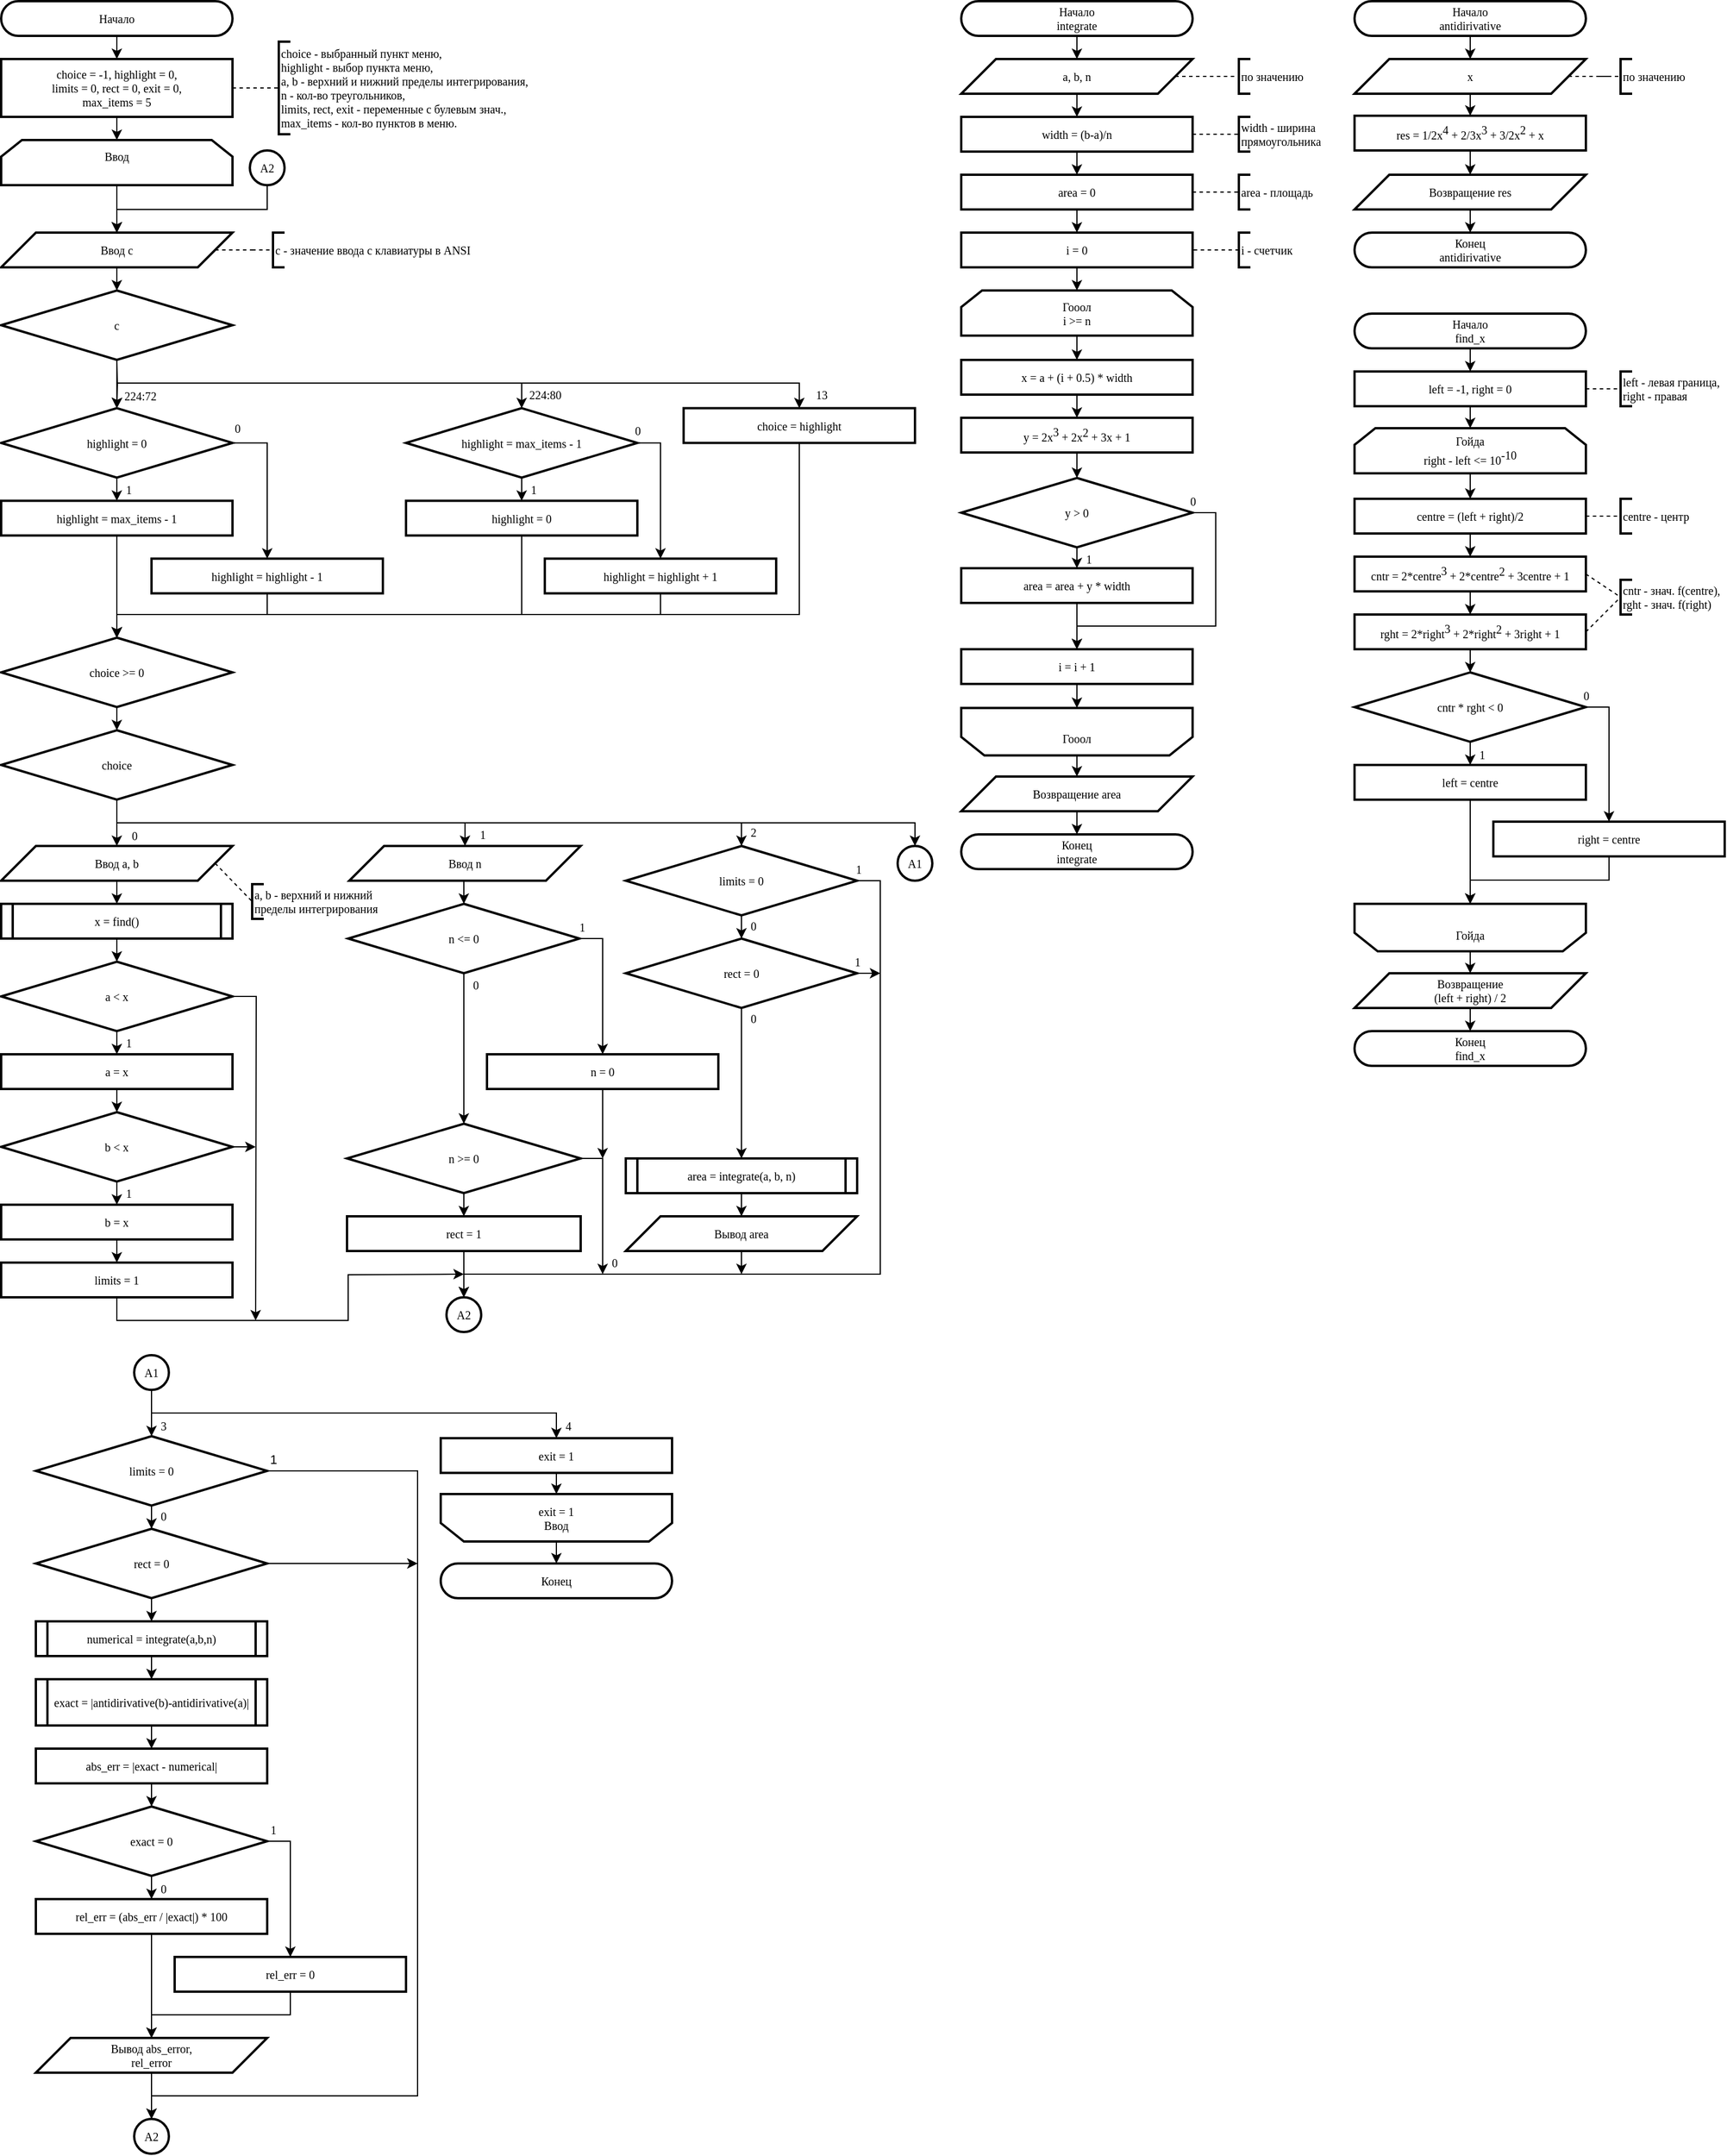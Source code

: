 <mxfile version="24.7.17">
  <diagram name="main" id="Yor0Zr-ZIr2lH6L3l4fF">
    <mxGraphModel dx="1434" dy="836" grid="1" gridSize="10" guides="1" tooltips="1" connect="1" arrows="1" fold="1" page="1" pageScale="1" pageWidth="827" pageHeight="1169" math="0" shadow="0">
      <root>
        <mxCell id="0" />
        <mxCell id="1" parent="0" />
        <mxCell id="jDlv3GE1ao5g64Kmucw2-7" style="edgeStyle=orthogonalEdgeStyle;rounded=0;orthogonalLoop=1;jettySize=auto;html=1;exitX=0.5;exitY=1;exitDx=0;exitDy=0;entryX=0.5;entryY=0;entryDx=0;entryDy=0;fontFamily=JetBrains Mono;fontSize=10;" parent="1" source="jDlv3GE1ao5g64Kmucw2-1" target="jDlv3GE1ao5g64Kmucw2-6" edge="1">
          <mxGeometry relative="1" as="geometry" />
        </mxCell>
        <mxCell id="jDlv3GE1ao5g64Kmucw2-1" value="Начало" style="rounded=1;whiteSpace=wrap;html=1;arcSize=50;container=0;strokeWidth=2;fontFamily=JetBrains Mono;fontSize=10;" parent="1" vertex="1">
          <mxGeometry x="10" y="10" width="200" height="30" as="geometry" />
        </mxCell>
        <mxCell id="jDlv3GE1ao5g64Kmucw2-2" value="Конец" style="rounded=1;whiteSpace=wrap;html=1;arcSize=50;container=0;strokeWidth=2;fontFamily=JetBrains Mono;fontSize=10;" parent="1" vertex="1">
          <mxGeometry x="390" y="1360" width="200" height="30" as="geometry" />
        </mxCell>
        <mxCell id="jDlv3GE1ao5g64Kmucw2-67" style="edgeStyle=orthogonalEdgeStyle;rounded=0;orthogonalLoop=1;jettySize=auto;html=1;exitX=0.5;exitY=0;exitDx=0;exitDy=0;entryX=0.5;entryY=0;entryDx=0;entryDy=0;fontFamily=JetBrains Mono;fontSize=10;" parent="1" source="jDlv3GE1ao5g64Kmucw2-3" target="jDlv3GE1ao5g64Kmucw2-2" edge="1">
          <mxGeometry relative="1" as="geometry" />
        </mxCell>
        <mxCell id="jDlv3GE1ao5g64Kmucw2-3" value="&lt;div style=&quot;font-size: 10px;&quot;&gt;exit = 1&lt;/div&gt;&lt;div style=&quot;font-size: 10px;&quot;&gt;Ввод&lt;/div&gt;" style="shape=loopLimit;whiteSpace=wrap;html=1;size=20;direction=west;strokeWidth=2;fontFamily=JetBrains Mono;fontSize=10;" parent="1" vertex="1">
          <mxGeometry x="390" y="1300" width="200" height="41" as="geometry" />
        </mxCell>
        <mxCell id="jDlv3GE1ao5g64Kmucw2-14" style="edgeStyle=orthogonalEdgeStyle;rounded=0;orthogonalLoop=1;jettySize=auto;html=1;exitX=0.5;exitY=1;exitDx=0;exitDy=0;entryX=0.5;entryY=0;entryDx=0;entryDy=0;fontFamily=JetBrains Mono;fontSize=10;" parent="1" source="jDlv3GE1ao5g64Kmucw2-4" target="jDlv3GE1ao5g64Kmucw2-9" edge="1">
          <mxGeometry relative="1" as="geometry">
            <mxPoint x="110" y="250" as="targetPoint" />
          </mxGeometry>
        </mxCell>
        <mxCell id="jDlv3GE1ao5g64Kmucw2-4" value="&lt;div style=&quot;font-size: 10px;&quot;&gt;Ввод&lt;/div&gt;&lt;div style=&quot;font-size: 10px;&quot;&gt;&lt;br style=&quot;font-size: 10px;&quot;&gt;&lt;/div&gt;" style="shape=loopLimit;whiteSpace=wrap;html=1;size=18;direction=east;strokeWidth=2;fontFamily=JetBrains Mono;fontSize=10;" parent="1" vertex="1">
          <mxGeometry x="10" y="130" width="200" height="39" as="geometry" />
        </mxCell>
        <mxCell id="jDlv3GE1ao5g64Kmucw2-8" style="edgeStyle=orthogonalEdgeStyle;rounded=0;orthogonalLoop=1;jettySize=auto;html=1;exitX=0.5;exitY=1;exitDx=0;exitDy=0;entryX=0.5;entryY=0;entryDx=0;entryDy=0;fontFamily=JetBrains Mono;fontSize=10;" parent="1" source="jDlv3GE1ao5g64Kmucw2-6" target="jDlv3GE1ao5g64Kmucw2-4" edge="1">
          <mxGeometry relative="1" as="geometry" />
        </mxCell>
        <mxCell id="jDlv3GE1ao5g64Kmucw2-6" value="&lt;div style=&quot;font-size: 10px;&quot;&gt;&lt;span style=&quot;background-color: initial; font-size: 10px;&quot;&gt;choice = -1,&amp;nbsp;&lt;/span&gt;highlight = 0,&lt;/div&gt;&lt;div style=&quot;font-size: 10px;&quot;&gt;&lt;span style=&quot;background-color: initial; font-size: 10px;&quot;&gt;limits = 0, rect = 0, exit = 0,&lt;/span&gt;&lt;/div&gt;&lt;div style=&quot;font-size: 10px;&quot;&gt;&lt;span style=&quot;background-color: initial; font-size: 10px;&quot;&gt;max_items = 5&lt;/span&gt;&lt;/div&gt;" style="rounded=0;whiteSpace=wrap;html=1;strokeWidth=2;fontFamily=JetBrains Mono;fontSize=10;" parent="1" vertex="1">
          <mxGeometry x="10" y="60" width="200" height="50" as="geometry" />
        </mxCell>
        <mxCell id="jDlv3GE1ao5g64Kmucw2-19" style="edgeStyle=orthogonalEdgeStyle;rounded=0;orthogonalLoop=1;jettySize=auto;html=1;exitX=0.5;exitY=1;exitDx=0;exitDy=0;entryX=0.5;entryY=0;entryDx=0;entryDy=0;fontFamily=JetBrains Mono;fontSize=10;" parent="1" source="jDlv3GE1ao5g64Kmucw2-9" target="jDlv3GE1ao5g64Kmucw2-18" edge="1">
          <mxGeometry relative="1" as="geometry" />
        </mxCell>
        <mxCell id="jDlv3GE1ao5g64Kmucw2-9" value="Ввод c" style="shape=parallelogram;perimeter=parallelogramPerimeter;whiteSpace=wrap;html=1;fixedSize=1;size=30;container=0;strokeWidth=2;fontFamily=JetBrains Mono;fontSize=10;" parent="1" vertex="1">
          <mxGeometry x="10" y="210" width="200" height="30" as="geometry" />
        </mxCell>
        <mxCell id="jDlv3GE1ao5g64Kmucw2-10" value="c - значение ввода с клавиатуры в ANSI" style="strokeWidth=2;html=1;shape=mxgraph.flowchart.annotation_1;align=left;pointerEvents=1;fontFamily=JetBrains Mono;fontSize=10;" parent="1" vertex="1">
          <mxGeometry x="245" y="210" width="10" height="30" as="geometry" />
        </mxCell>
        <mxCell id="jDlv3GE1ao5g64Kmucw2-12" style="edgeStyle=orthogonalEdgeStyle;rounded=0;orthogonalLoop=1;jettySize=auto;html=1;exitX=1;exitY=0.5;exitDx=0;exitDy=0;entryX=0;entryY=0.5;entryDx=0;entryDy=0;entryPerimeter=0;dashed=1;endArrow=none;endFill=0;fontFamily=JetBrains Mono;fontSize=10;" parent="1" source="jDlv3GE1ao5g64Kmucw2-9" target="jDlv3GE1ao5g64Kmucw2-10" edge="1">
          <mxGeometry relative="1" as="geometry" />
        </mxCell>
        <mxCell id="jDlv3GE1ao5g64Kmucw2-15" style="edgeStyle=orthogonalEdgeStyle;rounded=0;orthogonalLoop=1;jettySize=auto;html=1;exitX=0.5;exitY=1;exitDx=0;exitDy=0;entryX=0.5;entryY=0;entryDx=0;entryDy=0;fontFamily=JetBrains Mono;fontSize=10;" parent="1" target="jDlv3GE1ao5g64Kmucw2-9" edge="1">
          <mxGeometry relative="1" as="geometry">
            <mxPoint x="110" y="190" as="sourcePoint" />
          </mxGeometry>
        </mxCell>
        <mxCell id="jDlv3GE1ao5g64Kmucw2-16" value="choice - выбранный пункт меню,&lt;div style=&quot;font-size: 10px;&quot;&gt;highlight - выбор пункта меню,&lt;/div&gt;&lt;div style=&quot;font-size: 10px;&quot;&gt;a, b - верхний и нижний пределы интегрирования,&lt;/div&gt;&lt;div style=&quot;font-size: 10px;&quot;&gt;n - кол-во треугольников,&lt;/div&gt;&lt;div style=&quot;font-size: 10px;&quot;&gt;limits, rect, exit - переменные с булевым знач.,&lt;/div&gt;&lt;div style=&quot;font-size: 10px;&quot;&gt;max_items - кол-во пунктов в меню.&lt;/div&gt;" style="strokeWidth=2;html=1;shape=mxgraph.flowchart.annotation_1;align=left;pointerEvents=1;fontFamily=JetBrains Mono;fontSize=10;" parent="1" vertex="1">
          <mxGeometry x="250" y="45" width="10" height="80" as="geometry" />
        </mxCell>
        <mxCell id="jDlv3GE1ao5g64Kmucw2-17" style="edgeStyle=orthogonalEdgeStyle;rounded=0;orthogonalLoop=1;jettySize=auto;html=1;exitX=1;exitY=0.5;exitDx=0;exitDy=0;entryX=0;entryY=0.5;entryDx=0;entryDy=0;entryPerimeter=0;dashed=1;endArrow=none;endFill=0;fontFamily=JetBrains Mono;fontSize=10;" parent="1" source="jDlv3GE1ao5g64Kmucw2-6" target="jDlv3GE1ao5g64Kmucw2-16" edge="1">
          <mxGeometry relative="1" as="geometry" />
        </mxCell>
        <mxCell id="jDlv3GE1ao5g64Kmucw2-27" style="edgeStyle=orthogonalEdgeStyle;rounded=0;orthogonalLoop=1;jettySize=auto;html=1;exitX=0.5;exitY=1;exitDx=0;exitDy=0;entryX=0.5;entryY=0;entryDx=0;entryDy=0;fontFamily=JetBrains Mono;fontSize=10;" parent="1" source="jDlv3GE1ao5g64Kmucw2-18" target="jDlv3GE1ao5g64Kmucw2-38" edge="1">
          <mxGeometry relative="1" as="geometry">
            <mxPoint x="110" y="360" as="targetPoint" />
          </mxGeometry>
        </mxCell>
        <mxCell id="jDlv3GE1ao5g64Kmucw2-29" style="edgeStyle=orthogonalEdgeStyle;rounded=0;orthogonalLoop=1;jettySize=auto;html=1;exitX=0.5;exitY=1;exitDx=0;exitDy=0;entryX=0.5;entryY=0;entryDx=0;entryDy=0;fontFamily=JetBrains Mono;fontSize=10;" parent="1" source="jDlv3GE1ao5g64Kmucw2-18" target="jDlv3GE1ao5g64Kmucw2-22" edge="1">
          <mxGeometry relative="1" as="geometry">
            <Array as="points">
              <mxPoint x="110" y="340" />
              <mxPoint x="700" y="340" />
            </Array>
          </mxGeometry>
        </mxCell>
        <mxCell id="jDlv3GE1ao5g64Kmucw2-30" value="13" style="edgeLabel;html=1;align=center;verticalAlign=middle;resizable=0;points=[];fontFamily=JetBrains Mono;fontSize=10;" parent="jDlv3GE1ao5g64Kmucw2-29" vertex="1" connectable="0">
          <mxGeometry x="0.902" y="1" relative="1" as="geometry">
            <mxPoint x="28" y="11" as="offset" />
          </mxGeometry>
        </mxCell>
        <mxCell id="jDlv3GE1ao5g64Kmucw2-18" value="с" style="rhombus;whiteSpace=wrap;html=1;strokeWidth=2;fontFamily=JetBrains Mono;fontSize=10;" parent="1" vertex="1">
          <mxGeometry x="10" y="260" width="200" height="60" as="geometry" />
        </mxCell>
        <mxCell id="s0nGAhoIwVFG6jky1lM2-13" style="edgeStyle=orthogonalEdgeStyle;rounded=0;orthogonalLoop=1;jettySize=auto;html=1;exitX=0.5;exitY=1;exitDx=0;exitDy=0;entryX=0.5;entryY=0;entryDx=0;entryDy=0;fontFamily=JetBrains Mono;fontSize=10;" parent="1" source="jDlv3GE1ao5g64Kmucw2-22" target="jDlv3GE1ao5g64Kmucw2-68" edge="1">
          <mxGeometry relative="1" as="geometry">
            <Array as="points">
              <mxPoint x="700" y="540" />
              <mxPoint x="110" y="540" />
            </Array>
          </mxGeometry>
        </mxCell>
        <mxCell id="jDlv3GE1ao5g64Kmucw2-22" value="choice = highlight" style="rounded=0;whiteSpace=wrap;html=1;strokeWidth=2;fontFamily=JetBrains Mono;fontSize=10;" parent="1" vertex="1">
          <mxGeometry x="600" y="361.72" width="200" height="30" as="geometry" />
        </mxCell>
        <mxCell id="jDlv3GE1ao5g64Kmucw2-32" style="edgeStyle=orthogonalEdgeStyle;rounded=0;orthogonalLoop=1;jettySize=auto;html=1;exitX=0.5;exitY=1;exitDx=0;exitDy=0;entryX=0.5;entryY=0;entryDx=0;entryDy=0;fontFamily=JetBrains Mono;fontSize=10;" parent="1" target="jDlv3GE1ao5g64Kmucw2-38" edge="1">
          <mxGeometry relative="1" as="geometry">
            <mxPoint x="110" y="360" as="targetPoint" />
            <mxPoint x="110" y="320" as="sourcePoint" />
          </mxGeometry>
        </mxCell>
        <mxCell id="jDlv3GE1ao5g64Kmucw2-34" value="224:72" style="edgeLabel;html=1;align=center;verticalAlign=middle;resizable=0;points=[];fontFamily=JetBrains Mono;fontSize=10;" parent="jDlv3GE1ao5g64Kmucw2-32" vertex="1" connectable="0">
          <mxGeometry x="0.314" y="-1" relative="1" as="geometry">
            <mxPoint x="21" y="4" as="offset" />
          </mxGeometry>
        </mxCell>
        <mxCell id="jDlv3GE1ao5g64Kmucw2-33" style="edgeStyle=orthogonalEdgeStyle;rounded=0;orthogonalLoop=1;jettySize=auto;html=1;exitX=0.5;exitY=1;exitDx=0;exitDy=0;fontFamily=JetBrains Mono;fontSize=10;entryX=0.5;entryY=0;entryDx=0;entryDy=0;" parent="1" target="jDlv3GE1ao5g64Kmucw2-53" edge="1">
          <mxGeometry relative="1" as="geometry">
            <mxPoint x="610" y="440" as="targetPoint" />
            <Array as="points">
              <mxPoint x="110" y="340" />
              <mxPoint x="460" y="340" />
            </Array>
            <mxPoint x="110" y="320" as="sourcePoint" />
          </mxGeometry>
        </mxCell>
        <mxCell id="jDlv3GE1ao5g64Kmucw2-35" value="224:80" style="edgeLabel;html=1;align=center;verticalAlign=middle;resizable=0;points=[];fontFamily=JetBrains Mono;fontSize=10;" parent="jDlv3GE1ao5g64Kmucw2-33" vertex="1" connectable="0">
          <mxGeometry x="0.924" y="2" relative="1" as="geometry">
            <mxPoint x="18" y="3" as="offset" />
          </mxGeometry>
        </mxCell>
        <mxCell id="s0nGAhoIwVFG6jky1lM2-12" style="edgeStyle=orthogonalEdgeStyle;rounded=0;orthogonalLoop=1;jettySize=auto;html=1;exitX=0.5;exitY=1;exitDx=0;exitDy=0;entryX=0.5;entryY=0;entryDx=0;entryDy=0;fontFamily=JetBrains Mono;fontSize=10;" parent="1" source="jDlv3GE1ao5g64Kmucw2-42" target="jDlv3GE1ao5g64Kmucw2-68" edge="1">
          <mxGeometry relative="1" as="geometry">
            <Array as="points">
              <mxPoint x="240" y="540" />
              <mxPoint x="110" y="540" />
            </Array>
          </mxGeometry>
        </mxCell>
        <mxCell id="jDlv3GE1ao5g64Kmucw2-42" value="highlight = highlight - 1" style="rounded=0;whiteSpace=wrap;html=1;strokeWidth=2;fontFamily=JetBrains Mono;fontSize=10;" parent="1" vertex="1">
          <mxGeometry x="140" y="491.72" width="200" height="30" as="geometry" />
        </mxCell>
        <mxCell id="jDlv3GE1ao5g64Kmucw2-43" style="edgeStyle=orthogonalEdgeStyle;rounded=0;orthogonalLoop=1;jettySize=auto;html=1;exitX=1;exitY=0.5;exitDx=0;exitDy=0;entryX=0.5;entryY=0;entryDx=0;entryDy=0;fontFamily=JetBrains Mono;fontSize=10;" parent="1" source="jDlv3GE1ao5g64Kmucw2-38" target="jDlv3GE1ao5g64Kmucw2-42" edge="1">
          <mxGeometry relative="1" as="geometry" />
        </mxCell>
        <mxCell id="jDlv3GE1ao5g64Kmucw2-44" value="0" style="edgeLabel;html=1;align=center;verticalAlign=middle;resizable=0;points=[];fontFamily=JetBrains Mono;fontSize=10;" parent="jDlv3GE1ao5g64Kmucw2-43" vertex="1" connectable="0">
          <mxGeometry x="-0.622" y="1" relative="1" as="geometry">
            <mxPoint x="-21" y="-12" as="offset" />
          </mxGeometry>
        </mxCell>
        <mxCell id="jDlv3GE1ao5g64Kmucw2-55" value="highlight = highlight + 1" style="rounded=0;whiteSpace=wrap;html=1;strokeWidth=2;fontFamily=JetBrains Mono;fontSize=10;" parent="1" vertex="1">
          <mxGeometry x="480" y="491.72" width="200" height="30" as="geometry" />
        </mxCell>
        <mxCell id="jDlv3GE1ao5g64Kmucw2-51" style="edgeStyle=orthogonalEdgeStyle;rounded=0;orthogonalLoop=1;jettySize=auto;html=1;exitX=1;exitY=0.5;exitDx=0;exitDy=0;entryX=0.5;entryY=0;entryDx=0;entryDy=0;fontFamily=JetBrains Mono;fontSize=10;" parent="1" source="jDlv3GE1ao5g64Kmucw2-53" target="jDlv3GE1ao5g64Kmucw2-55" edge="1">
          <mxGeometry relative="1" as="geometry" />
        </mxCell>
        <mxCell id="jDlv3GE1ao5g64Kmucw2-52" value="0" style="edgeLabel;html=1;align=center;verticalAlign=middle;resizable=0;points=[];fontFamily=JetBrains Mono;fontSize=10;" parent="jDlv3GE1ao5g64Kmucw2-51" vertex="1" connectable="0">
          <mxGeometry x="-0.622" y="1" relative="1" as="geometry">
            <mxPoint x="-21" y="-13" as="offset" />
          </mxGeometry>
        </mxCell>
        <mxCell id="jDlv3GE1ao5g64Kmucw2-40" style="edgeStyle=orthogonalEdgeStyle;rounded=0;orthogonalLoop=1;jettySize=auto;html=1;exitX=0.5;exitY=1;exitDx=0;exitDy=0;entryX=0.5;entryY=0;entryDx=0;entryDy=0;fontFamily=JetBrains Mono;fontSize=10;" parent="1" source="jDlv3GE1ao5g64Kmucw2-38" target="jDlv3GE1ao5g64Kmucw2-39" edge="1">
          <mxGeometry relative="1" as="geometry" />
        </mxCell>
        <mxCell id="jDlv3GE1ao5g64Kmucw2-41" value="1" style="edgeLabel;html=1;align=center;verticalAlign=middle;resizable=0;points=[];fontFamily=JetBrains Mono;fontSize=10;" parent="jDlv3GE1ao5g64Kmucw2-40" vertex="1" connectable="0">
          <mxGeometry x="-0.4" relative="1" as="geometry">
            <mxPoint x="10" y="4" as="offset" />
          </mxGeometry>
        </mxCell>
        <mxCell id="jDlv3GE1ao5g64Kmucw2-38" value="highlight = 0" style="rhombus;whiteSpace=wrap;html=1;strokeWidth=2;fontFamily=JetBrains Mono;fontSize=10;" parent="1" vertex="1">
          <mxGeometry x="10" y="361.72" width="200" height="60" as="geometry" />
        </mxCell>
        <mxCell id="jDlv3GE1ao5g64Kmucw2-62" style="edgeStyle=orthogonalEdgeStyle;rounded=0;orthogonalLoop=1;jettySize=auto;html=1;exitX=0.5;exitY=1;exitDx=0;exitDy=0;entryX=0.5;entryY=0;entryDx=0;entryDy=0;fontFamily=JetBrains Mono;fontSize=10;" parent="1" source="jDlv3GE1ao5g64Kmucw2-39" target="jDlv3GE1ao5g64Kmucw2-68" edge="1">
          <mxGeometry relative="1" as="geometry">
            <mxPoint x="110" y="560" as="targetPoint" />
          </mxGeometry>
        </mxCell>
        <mxCell id="jDlv3GE1ao5g64Kmucw2-39" value="highlight = max_items - 1" style="rounded=0;whiteSpace=wrap;html=1;strokeWidth=2;fontFamily=JetBrains Mono;fontSize=10;" parent="1" vertex="1">
          <mxGeometry x="10" y="441.72" width="200" height="30" as="geometry" />
        </mxCell>
        <mxCell id="jDlv3GE1ao5g64Kmucw2-49" style="edgeStyle=orthogonalEdgeStyle;rounded=0;orthogonalLoop=1;jettySize=auto;html=1;exitX=0.5;exitY=1;exitDx=0;exitDy=0;entryX=0.5;entryY=0;entryDx=0;entryDy=0;fontFamily=JetBrains Mono;fontSize=10;" parent="1" source="jDlv3GE1ao5g64Kmucw2-53" target="jDlv3GE1ao5g64Kmucw2-54" edge="1">
          <mxGeometry relative="1" as="geometry" />
        </mxCell>
        <mxCell id="jDlv3GE1ao5g64Kmucw2-50" value="1" style="edgeLabel;html=1;align=center;verticalAlign=middle;resizable=0;points=[];fontFamily=JetBrains Mono;fontSize=10;" parent="jDlv3GE1ao5g64Kmucw2-49" vertex="1" connectable="0">
          <mxGeometry x="-0.4" relative="1" as="geometry">
            <mxPoint x="10" y="4" as="offset" />
          </mxGeometry>
        </mxCell>
        <mxCell id="jDlv3GE1ao5g64Kmucw2-53" value="highlight = max_items - 1" style="rhombus;whiteSpace=wrap;html=1;strokeWidth=2;fontFamily=JetBrains Mono;fontSize=10;" parent="1" vertex="1">
          <mxGeometry x="360" y="361.72" width="200" height="60" as="geometry" />
        </mxCell>
        <mxCell id="jDlv3GE1ao5g64Kmucw2-64" style="edgeStyle=orthogonalEdgeStyle;rounded=0;orthogonalLoop=1;jettySize=auto;html=1;exitX=0.5;exitY=1;exitDx=0;exitDy=0;entryX=0.5;entryY=0;entryDx=0;entryDy=0;fontFamily=JetBrains Mono;fontSize=10;" parent="1" source="jDlv3GE1ao5g64Kmucw2-54" target="jDlv3GE1ao5g64Kmucw2-68" edge="1">
          <mxGeometry relative="1" as="geometry">
            <mxPoint x="110" y="560" as="targetPoint" />
            <Array as="points">
              <mxPoint x="460" y="540" />
              <mxPoint x="110" y="540" />
            </Array>
          </mxGeometry>
        </mxCell>
        <mxCell id="jDlv3GE1ao5g64Kmucw2-54" value="highlight = 0" style="rounded=0;whiteSpace=wrap;html=1;strokeWidth=2;fontFamily=JetBrains Mono;fontSize=10;" parent="1" vertex="1">
          <mxGeometry x="360" y="441.72" width="200" height="30" as="geometry" />
        </mxCell>
        <mxCell id="jDlv3GE1ao5g64Kmucw2-74" style="edgeStyle=orthogonalEdgeStyle;rounded=0;orthogonalLoop=1;jettySize=auto;html=1;exitX=0.5;exitY=1;exitDx=0;exitDy=0;entryX=0.5;entryY=0;entryDx=0;entryDy=0;fontFamily=JetBrains Mono;fontSize=10;" parent="1" source="jDlv3GE1ao5g64Kmucw2-68" target="jDlv3GE1ao5g64Kmucw2-73" edge="1">
          <mxGeometry relative="1" as="geometry" />
        </mxCell>
        <mxCell id="jDlv3GE1ao5g64Kmucw2-68" value="choice &amp;gt;= 0" style="rhombus;whiteSpace=wrap;html=1;strokeWidth=2;fontFamily=JetBrains Mono;fontSize=10;" parent="1" vertex="1">
          <mxGeometry x="10" y="560" width="200" height="60" as="geometry" />
        </mxCell>
        <mxCell id="jDlv3GE1ao5g64Kmucw2-70" value="" style="edgeStyle=orthogonalEdgeStyle;rounded=0;orthogonalLoop=1;jettySize=auto;html=1;exitX=0.5;exitY=1;exitDx=0;exitDy=0;entryX=0.5;entryY=0;entryDx=0;entryDy=0;fontFamily=JetBrains Mono;fontSize=10;" parent="1" source="jDlv3GE1ao5g64Kmucw2-55" target="jDlv3GE1ao5g64Kmucw2-68" edge="1">
          <mxGeometry relative="1" as="geometry">
            <mxPoint x="110" y="560" as="targetPoint" />
            <mxPoint x="580" y="522" as="sourcePoint" />
            <Array as="points">
              <mxPoint x="580" y="540" />
              <mxPoint x="110" y="540" />
            </Array>
          </mxGeometry>
        </mxCell>
        <mxCell id="jDlv3GE1ao5g64Kmucw2-91" style="edgeStyle=orthogonalEdgeStyle;rounded=0;orthogonalLoop=1;jettySize=auto;html=1;exitX=0.5;exitY=1;exitDx=0;exitDy=0;entryX=0.5;entryY=0;entryDx=0;entryDy=0;fontFamily=JetBrains Mono;fontSize=10;" parent="1" source="jDlv3GE1ao5g64Kmucw2-73" target="s0nGAhoIwVFG6jky1lM2-62" edge="1">
          <mxGeometry relative="1" as="geometry">
            <mxPoint x="411" y="740" as="targetPoint" />
            <Array as="points">
              <mxPoint x="110" y="720" />
              <mxPoint x="411" y="720" />
            </Array>
          </mxGeometry>
        </mxCell>
        <mxCell id="jDlv3GE1ao5g64Kmucw2-93" value="1" style="edgeLabel;html=1;align=center;verticalAlign=middle;resizable=0;points=[];fontFamily=JetBrains Mono;fontSize=10;" parent="jDlv3GE1ao5g64Kmucw2-91" vertex="1" connectable="0">
          <mxGeometry x="0.91" y="1" relative="1" as="geometry">
            <mxPoint x="14" y="5" as="offset" />
          </mxGeometry>
        </mxCell>
        <mxCell id="jDlv3GE1ao5g64Kmucw2-99" style="edgeStyle=orthogonalEdgeStyle;rounded=0;orthogonalLoop=1;jettySize=auto;html=1;exitX=0.5;exitY=1;exitDx=0;exitDy=0;entryX=0.5;entryY=0;entryDx=0;entryDy=0;fontFamily=JetBrains Mono;fontSize=10;" parent="1" source="jDlv3GE1ao5g64Kmucw2-73" target="jDlv3GE1ao5g64Kmucw2-98" edge="1">
          <mxGeometry relative="1" as="geometry">
            <Array as="points">
              <mxPoint x="110" y="720" />
              <mxPoint x="650" y="720" />
            </Array>
          </mxGeometry>
        </mxCell>
        <mxCell id="jDlv3GE1ao5g64Kmucw2-117" value="2" style="edgeLabel;html=1;align=center;verticalAlign=middle;resizable=0;points=[];fontFamily=JetBrains Mono;fontSize=10;" parent="jDlv3GE1ao5g64Kmucw2-99" vertex="1" connectable="0">
          <mxGeometry x="0.948" relative="1" as="geometry">
            <mxPoint x="10" y="3" as="offset" />
          </mxGeometry>
        </mxCell>
        <mxCell id="s0nGAhoIwVFG6jky1lM2-20" style="edgeStyle=orthogonalEdgeStyle;rounded=0;orthogonalLoop=1;jettySize=auto;html=1;exitX=0.5;exitY=1;exitDx=0;exitDy=0;entryX=0.5;entryY=0;entryDx=0;entryDy=0;fontFamily=JetBrains Mono;fontSize=10;" parent="1" source="jDlv3GE1ao5g64Kmucw2-73" target="s0nGAhoIwVFG6jky1lM2-19" edge="1">
          <mxGeometry relative="1" as="geometry">
            <Array as="points">
              <mxPoint x="110" y="720" />
              <mxPoint x="800" y="720" />
            </Array>
          </mxGeometry>
        </mxCell>
        <mxCell id="s0nGAhoIwVFG6jky1lM2-34" style="edgeStyle=orthogonalEdgeStyle;rounded=0;orthogonalLoop=1;jettySize=auto;html=1;exitX=0.5;exitY=1;exitDx=0;exitDy=0;entryX=0.5;entryY=0;entryDx=0;entryDy=0;fontFamily=JetBrains Mono;fontSize=10;" parent="1" source="jDlv3GE1ao5g64Kmucw2-73" target="s0nGAhoIwVFG6jky1lM2-28" edge="1">
          <mxGeometry relative="1" as="geometry" />
        </mxCell>
        <mxCell id="s0nGAhoIwVFG6jky1lM2-35" value="0" style="edgeLabel;html=1;align=center;verticalAlign=middle;resizable=0;points=[];fontFamily=JetBrains Mono;fontSize=10;" parent="s0nGAhoIwVFG6jky1lM2-34" vertex="1" connectable="0">
          <mxGeometry x="0.565" y="1" relative="1" as="geometry">
            <mxPoint x="14" y="-1" as="offset" />
          </mxGeometry>
        </mxCell>
        <mxCell id="jDlv3GE1ao5g64Kmucw2-73" value="choice" style="rhombus;whiteSpace=wrap;html=1;strokeWidth=2;fontFamily=JetBrains Mono;fontSize=10;" parent="1" vertex="1">
          <mxGeometry x="10" y="640" width="200" height="60" as="geometry" />
        </mxCell>
        <mxCell id="s0nGAhoIwVFG6jky1lM2-75" style="edgeStyle=orthogonalEdgeStyle;rounded=0;orthogonalLoop=1;jettySize=auto;html=1;exitX=0.5;exitY=1;exitDx=0;exitDy=0;fontFamily=JetBrains Mono;fontSize=10;" parent="1" source="jDlv3GE1ao5g64Kmucw2-79" edge="1">
          <mxGeometry relative="1" as="geometry">
            <mxPoint x="410" y="1110" as="targetPoint" />
          </mxGeometry>
        </mxCell>
        <mxCell id="jDlv3GE1ao5g64Kmucw2-79" value="limits = 1" style="rounded=0;whiteSpace=wrap;html=1;strokeWidth=2;fontFamily=JetBrains Mono;fontSize=10;" parent="1" vertex="1">
          <mxGeometry x="10" y="1100" width="200" height="30" as="geometry" />
        </mxCell>
        <mxCell id="s0nGAhoIwVFG6jky1lM2-54" style="edgeStyle=orthogonalEdgeStyle;rounded=0;orthogonalLoop=1;jettySize=auto;html=1;exitX=0.5;exitY=1;exitDx=0;exitDy=0;entryX=0.5;entryY=0;entryDx=0;entryDy=0;fontFamily=JetBrains Mono;fontSize=10;" parent="1" source="jDlv3GE1ao5g64Kmucw2-84" target="jDlv3GE1ao5g64Kmucw2-109" edge="1">
          <mxGeometry relative="1" as="geometry" />
        </mxCell>
        <mxCell id="jDlv3GE1ao5g64Kmucw2-84" value="rect = 1" style="rounded=0;whiteSpace=wrap;html=1;strokeWidth=2;fontFamily=JetBrains Mono;fontSize=10;" parent="1" vertex="1">
          <mxGeometry x="309" y="1060" width="202" height="30" as="geometry" />
        </mxCell>
        <mxCell id="s0nGAhoIwVFG6jky1lM2-59" style="edgeStyle=orthogonalEdgeStyle;rounded=0;orthogonalLoop=1;jettySize=auto;html=1;exitX=1;exitY=0.5;exitDx=0;exitDy=0;fontFamily=JetBrains Mono;fontSize=10;" parent="1" source="jDlv3GE1ao5g64Kmucw2-85" edge="1">
          <mxGeometry relative="1" as="geometry">
            <mxPoint x="530" y="1110" as="targetPoint" />
            <Array as="points">
              <mxPoint x="530" y="1010" />
            </Array>
          </mxGeometry>
        </mxCell>
        <mxCell id="s0nGAhoIwVFG6jky1lM2-61" value="0" style="edgeLabel;html=1;align=center;verticalAlign=middle;resizable=0;points=[];fontFamily=JetBrains Mono;fontSize=10;" parent="s0nGAhoIwVFG6jky1lM2-59" vertex="1" connectable="0">
          <mxGeometry x="0.689" relative="1" as="geometry">
            <mxPoint x="10" y="8" as="offset" />
          </mxGeometry>
        </mxCell>
        <mxCell id="s0nGAhoIwVFG6jky1lM2-76" style="edgeStyle=orthogonalEdgeStyle;rounded=0;orthogonalLoop=1;jettySize=auto;html=1;exitX=0.5;exitY=1;exitDx=0;exitDy=0;entryX=0.5;entryY=0;entryDx=0;entryDy=0;fontFamily=JetBrains Mono;fontSize=10;" parent="1" source="jDlv3GE1ao5g64Kmucw2-85" target="jDlv3GE1ao5g64Kmucw2-84" edge="1">
          <mxGeometry relative="1" as="geometry" />
        </mxCell>
        <mxCell id="jDlv3GE1ao5g64Kmucw2-85" value="n &amp;gt;= 0" style="rhombus;whiteSpace=wrap;html=1;strokeWidth=2;fontFamily=JetBrains Mono;fontSize=10;" parent="1" vertex="1">
          <mxGeometry x="309" y="980" width="202" height="60" as="geometry" />
        </mxCell>
        <mxCell id="s0nGAhoIwVFG6jky1lM2-82" style="edgeStyle=orthogonalEdgeStyle;rounded=0;orthogonalLoop=1;jettySize=auto;html=1;exitX=0.5;exitY=1;exitDx=0;exitDy=0;entryX=0.5;entryY=0;entryDx=0;entryDy=0;fontFamily=JetBrains Mono;fontSize=10;" parent="1" source="jDlv3GE1ao5g64Kmucw2-98" target="s0nGAhoIwVFG6jky1lM2-81" edge="1">
          <mxGeometry relative="1" as="geometry" />
        </mxCell>
        <mxCell id="s0nGAhoIwVFG6jky1lM2-88" value="0" style="edgeLabel;html=1;align=center;verticalAlign=middle;resizable=0;points=[];fontFamily=JetBrains Mono;fontSize=10;" parent="s0nGAhoIwVFG6jky1lM2-82" vertex="1" connectable="0">
          <mxGeometry x="-0.148" y="2" relative="1" as="geometry">
            <mxPoint x="8" as="offset" />
          </mxGeometry>
        </mxCell>
        <mxCell id="s0nGAhoIwVFG6jky1lM2-84" style="edgeStyle=orthogonalEdgeStyle;rounded=0;orthogonalLoop=1;jettySize=auto;html=1;exitX=1;exitY=0.5;exitDx=0;exitDy=0;entryX=0.5;entryY=0;entryDx=0;entryDy=0;fontFamily=JetBrains Mono;fontSize=10;" parent="1" source="jDlv3GE1ao5g64Kmucw2-98" target="jDlv3GE1ao5g64Kmucw2-109" edge="1">
          <mxGeometry relative="1" as="geometry">
            <Array as="points">
              <mxPoint x="770" y="770" />
              <mxPoint x="770" y="1110" />
              <mxPoint x="410" y="1110" />
            </Array>
          </mxGeometry>
        </mxCell>
        <mxCell id="s0nGAhoIwVFG6jky1lM2-85" value="1" style="edgeLabel;html=1;align=center;verticalAlign=middle;resizable=0;points=[];fontFamily=JetBrains Mono;fontSize=10;" parent="s0nGAhoIwVFG6jky1lM2-84" vertex="1" connectable="0">
          <mxGeometry x="-0.966" relative="1" as="geometry">
            <mxPoint x="-12" y="-10" as="offset" />
          </mxGeometry>
        </mxCell>
        <mxCell id="jDlv3GE1ao5g64Kmucw2-98" value="limits = 0" style="rhombus;whiteSpace=wrap;html=1;strokeWidth=2;fontFamily=JetBrains Mono;fontSize=10;" parent="1" vertex="1">
          <mxGeometry x="550" y="740" width="200" height="60" as="geometry" />
        </mxCell>
        <mxCell id="s0nGAhoIwVFG6jky1lM2-80" style="edgeStyle=orthogonalEdgeStyle;rounded=0;orthogonalLoop=1;jettySize=auto;html=1;exitX=0.5;exitY=1;exitDx=0;exitDy=0;fontFamily=JetBrains Mono;fontSize=10;" parent="1" source="jDlv3GE1ao5g64Kmucw2-100" edge="1">
          <mxGeometry relative="1" as="geometry">
            <mxPoint x="650" y="1110" as="targetPoint" />
          </mxGeometry>
        </mxCell>
        <mxCell id="jDlv3GE1ao5g64Kmucw2-100" value="Вывод area" style="shape=parallelogram;perimeter=parallelogramPerimeter;whiteSpace=wrap;html=1;fixedSize=1;size=30;container=0;strokeWidth=2;fontFamily=JetBrains Mono;fontSize=10;" parent="1" vertex="1">
          <mxGeometry x="550" y="1060" width="200" height="30" as="geometry" />
        </mxCell>
        <mxCell id="jDlv3GE1ao5g64Kmucw2-103" style="edgeStyle=orthogonalEdgeStyle;rounded=0;orthogonalLoop=1;jettySize=auto;html=1;exitX=0.5;exitY=1;exitDx=0;exitDy=0;entryX=0.5;entryY=0;entryDx=0;entryDy=0;fontFamily=JetBrains Mono;fontSize=10;" parent="1" source="jDlv3GE1ao5g64Kmucw2-101" target="jDlv3GE1ao5g64Kmucw2-100" edge="1">
          <mxGeometry relative="1" as="geometry" />
        </mxCell>
        <mxCell id="jDlv3GE1ao5g64Kmucw2-101" value="area = integrate(a, b, n)" style="shape=process;whiteSpace=wrap;html=1;backgroundOutline=1;strokeWidth=2;size=0.05;fontFamily=JetBrains Mono;fontSize=10;" parent="1" vertex="1">
          <mxGeometry x="550" y="1010" width="200" height="30" as="geometry" />
        </mxCell>
        <mxCell id="jDlv3GE1ao5g64Kmucw2-109" value="&lt;font style=&quot;font-size: 10px;&quot;&gt;A2&lt;/font&gt;" style="ellipse;whiteSpace=wrap;html=1;aspect=fixed;strokeWidth=2;fontFamily=JetBrains Mono;fontSize=10;" parent="1" vertex="1">
          <mxGeometry x="395" y="1130" width="30" height="30" as="geometry" />
        </mxCell>
        <mxCell id="jDlv3GE1ao5g64Kmucw2-115" value="&lt;font style=&quot;font-size: 10px;&quot;&gt;A2&lt;/font&gt;" style="ellipse;whiteSpace=wrap;html=1;aspect=fixed;strokeWidth=2;fontFamily=JetBrains Mono;fontSize=10;" parent="1" vertex="1">
          <mxGeometry x="225" y="139" width="30" height="30" as="geometry" />
        </mxCell>
        <mxCell id="jDlv3GE1ao5g64Kmucw2-127" style="edgeStyle=orthogonalEdgeStyle;rounded=0;orthogonalLoop=1;jettySize=auto;html=1;exitX=0.5;exitY=1;exitDx=0;exitDy=0;entryX=0.5;entryY=0;entryDx=0;entryDy=0;fontFamily=JetBrains Mono;fontSize=10;" parent="1" source="jDlv3GE1ao5g64Kmucw2-115" target="jDlv3GE1ao5g64Kmucw2-9" edge="1">
          <mxGeometry relative="1" as="geometry">
            <mxPoint x="315" y="210" as="sourcePoint" />
            <mxPoint x="110" y="250" as="targetPoint" />
            <Array as="points">
              <mxPoint x="240" y="190" />
              <mxPoint x="110" y="190" />
            </Array>
          </mxGeometry>
        </mxCell>
        <mxCell id="jDlv3GE1ao5g64Kmucw2-137" value="&lt;font style=&quot;font-size: 10px;&quot;&gt;A2&lt;/font&gt;" style="ellipse;whiteSpace=wrap;html=1;aspect=fixed;strokeWidth=2;fontFamily=JetBrains Mono;fontSize=10;" parent="1" vertex="1">
          <mxGeometry x="125" y="1840" width="30" height="30" as="geometry" />
        </mxCell>
        <mxCell id="jDlv3GE1ao5g64Kmucw2-140" style="edgeStyle=orthogonalEdgeStyle;rounded=0;orthogonalLoop=1;jettySize=auto;html=1;exitX=0.5;exitY=1;exitDx=0;exitDy=0;entryX=0.5;entryY=0;entryDx=0;entryDy=0;fontFamily=JetBrains Mono;fontSize=10;" parent="1" source="jDlv3GE1ao5g64Kmucw2-138" target="jDlv3GE1ao5g64Kmucw2-137" edge="1">
          <mxGeometry relative="1" as="geometry" />
        </mxCell>
        <mxCell id="jDlv3GE1ao5g64Kmucw2-138" value="Вывод abs_error,&lt;div style=&quot;font-size: 10px;&quot;&gt;rel_error&lt;/div&gt;" style="shape=parallelogram;perimeter=parallelogramPerimeter;whiteSpace=wrap;html=1;fixedSize=1;size=30;container=0;strokeWidth=2;fontFamily=JetBrains Mono;fontSize=10;" parent="1" vertex="1">
          <mxGeometry x="40" y="1770" width="200" height="30" as="geometry" />
        </mxCell>
        <mxCell id="jDlv3GE1ao5g64Kmucw2-146" style="edgeStyle=orthogonalEdgeStyle;rounded=0;orthogonalLoop=1;jettySize=auto;html=1;exitX=0.5;exitY=1;exitDx=0;exitDy=0;entryX=0.5;entryY=1;entryDx=0;entryDy=0;fontFamily=JetBrains Mono;fontSize=10;" parent="1" source="jDlv3GE1ao5g64Kmucw2-144" target="jDlv3GE1ao5g64Kmucw2-3" edge="1">
          <mxGeometry relative="1" as="geometry" />
        </mxCell>
        <mxCell id="jDlv3GE1ao5g64Kmucw2-144" value="exit = 1" style="rounded=0;whiteSpace=wrap;html=1;strokeWidth=2;fontFamily=JetBrains Mono;fontSize=10;" parent="1" vertex="1">
          <mxGeometry x="390" y="1251.72" width="200" height="30" as="geometry" />
        </mxCell>
        <mxCell id="s0nGAhoIwVFG6jky1lM2-19" value="&lt;font style=&quot;font-size: 10px;&quot;&gt;A1&lt;/font&gt;" style="ellipse;whiteSpace=wrap;html=1;aspect=fixed;strokeWidth=2;fontFamily=JetBrains Mono;fontSize=10;" parent="1" vertex="1">
          <mxGeometry x="785" y="740" width="30" height="30" as="geometry" />
        </mxCell>
        <mxCell id="s0nGAhoIwVFG6jky1lM2-22" style="edgeStyle=orthogonalEdgeStyle;rounded=0;orthogonalLoop=1;jettySize=auto;html=1;exitX=0.5;exitY=1;exitDx=0;exitDy=0;entryX=0.5;entryY=0;entryDx=0;entryDy=0;fontFamily=JetBrains Mono;fontSize=10;" parent="1" source="s0nGAhoIwVFG6jky1lM2-21" target="s0nGAhoIwVFG6jky1lM2-94" edge="1">
          <mxGeometry relative="1" as="geometry">
            <mxPoint x="140" y="1250.0" as="targetPoint" />
          </mxGeometry>
        </mxCell>
        <mxCell id="s0nGAhoIwVFG6jky1lM2-24" value="3" style="edgeLabel;html=1;align=center;verticalAlign=middle;resizable=0;points=[];fontFamily=JetBrains Mono;fontSize=10;" parent="s0nGAhoIwVFG6jky1lM2-22" vertex="1" connectable="0">
          <mxGeometry x="0.42" y="1" relative="1" as="geometry">
            <mxPoint x="9" y="2" as="offset" />
          </mxGeometry>
        </mxCell>
        <mxCell id="s0nGAhoIwVFG6jky1lM2-23" style="edgeStyle=orthogonalEdgeStyle;rounded=0;orthogonalLoop=1;jettySize=auto;html=1;exitX=0.5;exitY=1;exitDx=0;exitDy=0;entryX=0.5;entryY=0;entryDx=0;entryDy=0;fontFamily=JetBrains Mono;fontSize=10;" parent="1" source="s0nGAhoIwVFG6jky1lM2-21" target="jDlv3GE1ao5g64Kmucw2-144" edge="1">
          <mxGeometry relative="1" as="geometry">
            <Array as="points">
              <mxPoint x="140" y="1230" />
              <mxPoint x="490" y="1230" />
            </Array>
          </mxGeometry>
        </mxCell>
        <mxCell id="s0nGAhoIwVFG6jky1lM2-25" value="4" style="edgeLabel;html=1;align=center;verticalAlign=middle;resizable=0;points=[];fontFamily=JetBrains Mono;fontSize=10;" parent="s0nGAhoIwVFG6jky1lM2-23" vertex="1" connectable="0">
          <mxGeometry x="0.943" y="1" relative="1" as="geometry">
            <mxPoint x="9" as="offset" />
          </mxGeometry>
        </mxCell>
        <mxCell id="s0nGAhoIwVFG6jky1lM2-21" value="&lt;font style=&quot;font-size: 10px;&quot;&gt;A1&lt;/font&gt;" style="ellipse;whiteSpace=wrap;html=1;aspect=fixed;strokeWidth=2;fontFamily=JetBrains Mono;fontSize=10;" parent="1" vertex="1">
          <mxGeometry x="125" y="1180" width="30" height="30" as="geometry" />
        </mxCell>
        <mxCell id="s0nGAhoIwVFG6jky1lM2-39" style="edgeStyle=orthogonalEdgeStyle;rounded=0;orthogonalLoop=1;jettySize=auto;html=1;exitX=0.5;exitY=1;exitDx=0;exitDy=0;entryX=0.5;entryY=0;entryDx=0;entryDy=0;fontFamily=JetBrains Mono;fontSize=10;" parent="1" source="s0nGAhoIwVFG6jky1lM2-28" target="s0nGAhoIwVFG6jky1lM2-38" edge="1">
          <mxGeometry relative="1" as="geometry" />
        </mxCell>
        <mxCell id="s0nGAhoIwVFG6jky1lM2-28" value="Ввод a, b" style="shape=parallelogram;perimeter=parallelogramPerimeter;whiteSpace=wrap;html=1;fixedSize=1;size=30;container=0;strokeWidth=2;fontFamily=JetBrains Mono;fontSize=10;" parent="1" vertex="1">
          <mxGeometry x="10" y="740" width="200" height="30" as="geometry" />
        </mxCell>
        <mxCell id="s0nGAhoIwVFG6jky1lM2-31" value="a, b - верхний и нижний&lt;div style=&quot;font-size: 10px;&quot;&gt;пределы интегрирования&lt;/div&gt;" style="strokeWidth=2;html=1;shape=mxgraph.flowchart.annotation_1;align=left;pointerEvents=1;fontFamily=JetBrains Mono;fontSize=10;rotation=0;" parent="1" vertex="1">
          <mxGeometry x="227" y="773" width="10" height="30" as="geometry" />
        </mxCell>
        <mxCell id="s0nGAhoIwVFG6jky1lM2-45" style="edgeStyle=orthogonalEdgeStyle;rounded=0;orthogonalLoop=1;jettySize=auto;html=1;exitX=0.5;exitY=1;exitDx=0;exitDy=0;entryX=0.5;entryY=0;entryDx=0;entryDy=0;fontFamily=JetBrains Mono;fontSize=10;" parent="1" source="s0nGAhoIwVFG6jky1lM2-38" target="s0nGAhoIwVFG6jky1lM2-44" edge="1">
          <mxGeometry relative="1" as="geometry" />
        </mxCell>
        <mxCell id="s0nGAhoIwVFG6jky1lM2-38" value="x = find()" style="shape=process;whiteSpace=wrap;html=1;backgroundOutline=1;strokeWidth=2;size=0.05;fontFamily=JetBrains Mono;fontSize=10;" parent="1" vertex="1">
          <mxGeometry x="10" y="790" width="200" height="30" as="geometry" />
        </mxCell>
        <mxCell id="s0nGAhoIwVFG6jky1lM2-43" style="rounded=0;orthogonalLoop=1;jettySize=auto;html=1;exitX=1;exitY=0.5;exitDx=0;exitDy=0;entryX=0;entryY=0.5;entryDx=0;entryDy=0;entryPerimeter=0;dashed=1;endArrow=none;endFill=0;fontFamily=JetBrains Mono;fontSize=10;" parent="1" source="s0nGAhoIwVFG6jky1lM2-28" target="s0nGAhoIwVFG6jky1lM2-31" edge="1">
          <mxGeometry relative="1" as="geometry" />
        </mxCell>
        <mxCell id="s0nGAhoIwVFG6jky1lM2-47" style="edgeStyle=orthogonalEdgeStyle;rounded=0;orthogonalLoop=1;jettySize=auto;html=1;exitX=0.5;exitY=1;exitDx=0;exitDy=0;entryX=0.5;entryY=0;entryDx=0;entryDy=0;fontFamily=JetBrains Mono;fontSize=10;" parent="1" source="s0nGAhoIwVFG6jky1lM2-44" target="s0nGAhoIwVFG6jky1lM2-46" edge="1">
          <mxGeometry relative="1" as="geometry" />
        </mxCell>
        <mxCell id="s0nGAhoIwVFG6jky1lM2-48" value="1" style="edgeLabel;html=1;align=center;verticalAlign=middle;resizable=0;points=[];fontFamily=JetBrains Mono;fontSize=10;" parent="s0nGAhoIwVFG6jky1lM2-47" vertex="1" connectable="0">
          <mxGeometry x="-0.32" y="-1" relative="1" as="geometry">
            <mxPoint x="11" y="3" as="offset" />
          </mxGeometry>
        </mxCell>
        <mxCell id="s0nGAhoIwVFG6jky1lM2-78" style="edgeStyle=orthogonalEdgeStyle;rounded=0;orthogonalLoop=1;jettySize=auto;html=1;exitX=1;exitY=0.5;exitDx=0;exitDy=0;fontFamily=JetBrains Mono;fontSize=10;" parent="1" source="s0nGAhoIwVFG6jky1lM2-44" edge="1">
          <mxGeometry relative="1" as="geometry">
            <mxPoint x="230" y="1150" as="targetPoint" />
          </mxGeometry>
        </mxCell>
        <mxCell id="s0nGAhoIwVFG6jky1lM2-44" value="a &amp;lt; x" style="rhombus;whiteSpace=wrap;html=1;strokeWidth=2;fontFamily=JetBrains Mono;fontSize=10;" parent="1" vertex="1">
          <mxGeometry x="10" y="840" width="200" height="60" as="geometry" />
        </mxCell>
        <mxCell id="s0nGAhoIwVFG6jky1lM2-53" style="edgeStyle=orthogonalEdgeStyle;rounded=0;orthogonalLoop=1;jettySize=auto;html=1;exitX=0.5;exitY=1;exitDx=0;exitDy=0;entryX=0.5;entryY=0;entryDx=0;entryDy=0;fontFamily=JetBrains Mono;fontSize=10;" parent="1" source="s0nGAhoIwVFG6jky1lM2-46" target="s0nGAhoIwVFG6jky1lM2-51" edge="1">
          <mxGeometry relative="1" as="geometry" />
        </mxCell>
        <mxCell id="s0nGAhoIwVFG6jky1lM2-46" value="a = x" style="rounded=0;whiteSpace=wrap;html=1;strokeWidth=2;fontFamily=JetBrains Mono;fontSize=10;" parent="1" vertex="1">
          <mxGeometry x="10" y="920" width="200" height="30" as="geometry" />
        </mxCell>
        <mxCell id="s0nGAhoIwVFG6jky1lM2-49" style="edgeStyle=orthogonalEdgeStyle;rounded=0;orthogonalLoop=1;jettySize=auto;html=1;exitX=0.5;exitY=1;exitDx=0;exitDy=0;entryX=0.5;entryY=0;entryDx=0;entryDy=0;fontFamily=JetBrains Mono;fontSize=10;" parent="1" source="s0nGAhoIwVFG6jky1lM2-51" target="s0nGAhoIwVFG6jky1lM2-52" edge="1">
          <mxGeometry relative="1" as="geometry" />
        </mxCell>
        <mxCell id="s0nGAhoIwVFG6jky1lM2-50" value="1" style="edgeLabel;html=1;align=center;verticalAlign=middle;resizable=0;points=[];fontFamily=JetBrains Mono;fontSize=10;" parent="s0nGAhoIwVFG6jky1lM2-49" vertex="1" connectable="0">
          <mxGeometry x="-0.32" y="-1" relative="1" as="geometry">
            <mxPoint x="11" y="3" as="offset" />
          </mxGeometry>
        </mxCell>
        <mxCell id="s0nGAhoIwVFG6jky1lM2-79" style="edgeStyle=orthogonalEdgeStyle;rounded=0;orthogonalLoop=1;jettySize=auto;html=1;exitX=1;exitY=0.5;exitDx=0;exitDy=0;fontFamily=JetBrains Mono;fontSize=10;" parent="1" source="s0nGAhoIwVFG6jky1lM2-51" edge="1">
          <mxGeometry relative="1" as="geometry">
            <mxPoint x="230" y="1000" as="targetPoint" />
          </mxGeometry>
        </mxCell>
        <mxCell id="s0nGAhoIwVFG6jky1lM2-51" value="b &amp;lt; x" style="rhombus;whiteSpace=wrap;html=1;strokeWidth=2;fontFamily=JetBrains Mono;fontSize=10;" parent="1" vertex="1">
          <mxGeometry x="10" y="970" width="200" height="60" as="geometry" />
        </mxCell>
        <mxCell id="s0nGAhoIwVFG6jky1lM2-57" style="edgeStyle=orthogonalEdgeStyle;rounded=0;orthogonalLoop=1;jettySize=auto;html=1;exitX=0.5;exitY=1;exitDx=0;exitDy=0;entryX=0.5;entryY=0;entryDx=0;entryDy=0;fontFamily=JetBrains Mono;fontSize=10;" parent="1" source="s0nGAhoIwVFG6jky1lM2-52" target="jDlv3GE1ao5g64Kmucw2-79" edge="1">
          <mxGeometry relative="1" as="geometry" />
        </mxCell>
        <mxCell id="s0nGAhoIwVFG6jky1lM2-52" value="b = x" style="rounded=0;whiteSpace=wrap;html=1;strokeWidth=2;fontFamily=JetBrains Mono;fontSize=10;" parent="1" vertex="1">
          <mxGeometry x="10" y="1050" width="200" height="30" as="geometry" />
        </mxCell>
        <mxCell id="s0nGAhoIwVFG6jky1lM2-65" style="edgeStyle=orthogonalEdgeStyle;rounded=0;orthogonalLoop=1;jettySize=auto;html=1;exitX=0.5;exitY=1;exitDx=0;exitDy=0;entryX=0.5;entryY=0;entryDx=0;entryDy=0;fontFamily=JetBrains Mono;fontSize=10;" parent="1" source="s0nGAhoIwVFG6jky1lM2-62" target="s0nGAhoIwVFG6jky1lM2-64" edge="1">
          <mxGeometry relative="1" as="geometry" />
        </mxCell>
        <mxCell id="s0nGAhoIwVFG6jky1lM2-62" value="Ввод n" style="shape=parallelogram;perimeter=parallelogramPerimeter;whiteSpace=wrap;html=1;fixedSize=1;size=30;container=0;strokeWidth=2;fontFamily=JetBrains Mono;fontSize=10;" parent="1" vertex="1">
          <mxGeometry x="311" y="740" width="200" height="30" as="geometry" />
        </mxCell>
        <mxCell id="s0nGAhoIwVFG6jky1lM2-69" style="edgeStyle=orthogonalEdgeStyle;rounded=0;orthogonalLoop=1;jettySize=auto;html=1;exitX=1;exitY=0.5;exitDx=0;exitDy=0;entryX=0.5;entryY=0;entryDx=0;entryDy=0;fontFamily=JetBrains Mono;fontSize=10;" parent="1" source="s0nGAhoIwVFG6jky1lM2-64" target="s0nGAhoIwVFG6jky1lM2-66" edge="1">
          <mxGeometry relative="1" as="geometry" />
        </mxCell>
        <mxCell id="s0nGAhoIwVFG6jky1lM2-70" value="1" style="edgeLabel;html=1;align=center;verticalAlign=middle;resizable=0;points=[];fontFamily=JetBrains Mono;fontSize=10;" parent="s0nGAhoIwVFG6jky1lM2-69" vertex="1" connectable="0">
          <mxGeometry x="-0.854" y="-1" relative="1" as="geometry">
            <mxPoint x="-7" y="-11" as="offset" />
          </mxGeometry>
        </mxCell>
        <mxCell id="s0nGAhoIwVFG6jky1lM2-74" style="edgeStyle=orthogonalEdgeStyle;rounded=0;orthogonalLoop=1;jettySize=auto;html=1;exitX=0.5;exitY=1;exitDx=0;exitDy=0;entryX=0.5;entryY=0;entryDx=0;entryDy=0;fontFamily=JetBrains Mono;fontSize=10;" parent="1" source="s0nGAhoIwVFG6jky1lM2-64" target="jDlv3GE1ao5g64Kmucw2-85" edge="1">
          <mxGeometry relative="1" as="geometry">
            <Array as="points">
              <mxPoint x="410" y="980" />
            </Array>
          </mxGeometry>
        </mxCell>
        <mxCell id="s0nGAhoIwVFG6jky1lM2-77" value="0" style="edgeLabel;html=1;align=center;verticalAlign=middle;resizable=0;points=[];fontFamily=JetBrains Mono;fontSize=10;" parent="s0nGAhoIwVFG6jky1lM2-74" vertex="1" connectable="0">
          <mxGeometry x="-0.787" relative="1" as="geometry">
            <mxPoint x="10" y="-4" as="offset" />
          </mxGeometry>
        </mxCell>
        <mxCell id="s0nGAhoIwVFG6jky1lM2-64" value="n &amp;lt;= 0" style="rhombus;whiteSpace=wrap;html=1;strokeWidth=2;fontFamily=JetBrains Mono;fontSize=10;" parent="1" vertex="1">
          <mxGeometry x="310" y="790" width="200" height="60" as="geometry" />
        </mxCell>
        <mxCell id="s0nGAhoIwVFG6jky1lM2-72" style="edgeStyle=orthogonalEdgeStyle;rounded=0;orthogonalLoop=1;jettySize=auto;html=1;exitX=0.5;exitY=1;exitDx=0;exitDy=0;fontFamily=JetBrains Mono;fontSize=10;" parent="1" source="s0nGAhoIwVFG6jky1lM2-66" edge="1">
          <mxGeometry relative="1" as="geometry">
            <mxPoint x="530" y="1010" as="targetPoint" />
          </mxGeometry>
        </mxCell>
        <mxCell id="s0nGAhoIwVFG6jky1lM2-66" value="n = 0" style="rounded=0;whiteSpace=wrap;html=1;strokeWidth=2;fontFamily=JetBrains Mono;fontSize=10;" parent="1" vertex="1">
          <mxGeometry x="430" y="920" width="200" height="30" as="geometry" />
        </mxCell>
        <mxCell id="s0nGAhoIwVFG6jky1lM2-86" style="edgeStyle=orthogonalEdgeStyle;rounded=0;orthogonalLoop=1;jettySize=auto;html=1;exitX=1;exitY=0.5;exitDx=0;exitDy=0;fontFamily=JetBrains Mono;fontSize=10;" parent="1" source="s0nGAhoIwVFG6jky1lM2-81" edge="1">
          <mxGeometry relative="1" as="geometry">
            <mxPoint x="770" y="850" as="targetPoint" />
          </mxGeometry>
        </mxCell>
        <mxCell id="s0nGAhoIwVFG6jky1lM2-87" value="1" style="edgeLabel;html=1;align=center;verticalAlign=middle;resizable=0;points=[];fontFamily=JetBrains Mono;fontSize=10;" parent="s0nGAhoIwVFG6jky1lM2-86" vertex="1" connectable="0">
          <mxGeometry x="-0.421" y="1" relative="1" as="geometry">
            <mxPoint x="-6" y="-9" as="offset" />
          </mxGeometry>
        </mxCell>
        <mxCell id="s0nGAhoIwVFG6jky1lM2-89" style="edgeStyle=orthogonalEdgeStyle;rounded=0;orthogonalLoop=1;jettySize=auto;html=1;exitX=0.5;exitY=1;exitDx=0;exitDy=0;entryX=0.5;entryY=0;entryDx=0;entryDy=0;fontFamily=JetBrains Mono;fontSize=10;" parent="1" source="s0nGAhoIwVFG6jky1lM2-81" target="jDlv3GE1ao5g64Kmucw2-101" edge="1">
          <mxGeometry relative="1" as="geometry" />
        </mxCell>
        <mxCell id="s0nGAhoIwVFG6jky1lM2-90" value="0" style="edgeLabel;html=1;align=center;verticalAlign=middle;resizable=0;points=[];fontFamily=JetBrains Mono;fontSize=10;" parent="s0nGAhoIwVFG6jky1lM2-89" vertex="1" connectable="0">
          <mxGeometry x="-0.858" relative="1" as="geometry">
            <mxPoint x="10" as="offset" />
          </mxGeometry>
        </mxCell>
        <mxCell id="s0nGAhoIwVFG6jky1lM2-81" value="rect = 0" style="rhombus;whiteSpace=wrap;html=1;strokeWidth=2;fontFamily=JetBrains Mono;fontSize=10;" parent="1" vertex="1">
          <mxGeometry x="550" y="820" width="200" height="60" as="geometry" />
        </mxCell>
        <mxCell id="s0nGAhoIwVFG6jky1lM2-91" style="edgeStyle=orthogonalEdgeStyle;rounded=0;orthogonalLoop=1;jettySize=auto;html=1;exitX=0.5;exitY=1;exitDx=0;exitDy=0;entryX=0.5;entryY=0;entryDx=0;entryDy=0;fontFamily=JetBrains Mono;fontSize=10;" parent="1" source="s0nGAhoIwVFG6jky1lM2-94" target="s0nGAhoIwVFG6jky1lM2-98" edge="1">
          <mxGeometry relative="1" as="geometry" />
        </mxCell>
        <mxCell id="s0nGAhoIwVFG6jky1lM2-92" value="0" style="edgeLabel;html=1;align=center;verticalAlign=middle;resizable=0;points=[];fontFamily=JetBrains Mono;fontSize=10;" parent="s0nGAhoIwVFG6jky1lM2-91" vertex="1" connectable="0">
          <mxGeometry x="-0.148" y="2" relative="1" as="geometry">
            <mxPoint x="8" as="offset" />
          </mxGeometry>
        </mxCell>
        <mxCell id="8EtT9NqUn1y6O-FZpWFD-1" style="edgeStyle=orthogonalEdgeStyle;rounded=0;orthogonalLoop=1;jettySize=auto;html=1;exitX=1;exitY=0.5;exitDx=0;exitDy=0;entryX=0.5;entryY=0;entryDx=0;entryDy=0;" edge="1" parent="1" source="s0nGAhoIwVFG6jky1lM2-94" target="jDlv3GE1ao5g64Kmucw2-137">
          <mxGeometry relative="1" as="geometry">
            <Array as="points">
              <mxPoint x="370" y="1280" />
              <mxPoint x="370" y="1820" />
              <mxPoint x="140" y="1820" />
            </Array>
          </mxGeometry>
        </mxCell>
        <mxCell id="8EtT9NqUn1y6O-FZpWFD-3" value="1" style="edgeLabel;html=1;align=center;verticalAlign=middle;resizable=0;points=[];" vertex="1" connectable="0" parent="8EtT9NqUn1y6O-FZpWFD-1">
          <mxGeometry x="-0.961" y="-1" relative="1" as="geometry">
            <mxPoint x="-13" y="-11" as="offset" />
          </mxGeometry>
        </mxCell>
        <mxCell id="s0nGAhoIwVFG6jky1lM2-94" value="limits = 0" style="rhombus;whiteSpace=wrap;html=1;strokeWidth=2;fontFamily=JetBrains Mono;fontSize=10;" parent="1" vertex="1">
          <mxGeometry x="40" y="1250" width="200" height="60" as="geometry" />
        </mxCell>
        <mxCell id="s0nGAhoIwVFG6jky1lM2-101" style="edgeStyle=orthogonalEdgeStyle;rounded=0;orthogonalLoop=1;jettySize=auto;html=1;exitX=0.5;exitY=1;exitDx=0;exitDy=0;entryX=0.5;entryY=0;entryDx=0;entryDy=0;fontFamily=JetBrains Mono;fontSize=10;" parent="1" source="s0nGAhoIwVFG6jky1lM2-98" target="s0nGAhoIwVFG6jky1lM2-100" edge="1">
          <mxGeometry relative="1" as="geometry" />
        </mxCell>
        <mxCell id="8EtT9NqUn1y6O-FZpWFD-2" style="edgeStyle=orthogonalEdgeStyle;rounded=0;orthogonalLoop=1;jettySize=auto;html=1;exitX=1;exitY=0.5;exitDx=0;exitDy=0;" edge="1" parent="1" source="s0nGAhoIwVFG6jky1lM2-98">
          <mxGeometry relative="1" as="geometry">
            <mxPoint x="370" y="1360" as="targetPoint" />
          </mxGeometry>
        </mxCell>
        <mxCell id="s0nGAhoIwVFG6jky1lM2-98" value="rect = 0" style="rhombus;whiteSpace=wrap;html=1;strokeWidth=2;fontFamily=JetBrains Mono;fontSize=10;" parent="1" vertex="1">
          <mxGeometry x="40" y="1330" width="200" height="60" as="geometry" />
        </mxCell>
        <mxCell id="s0nGAhoIwVFG6jky1lM2-106" style="edgeStyle=orthogonalEdgeStyle;rounded=0;orthogonalLoop=1;jettySize=auto;html=1;exitX=0.5;exitY=1;exitDx=0;exitDy=0;entryX=0.5;entryY=0;entryDx=0;entryDy=0;fontFamily=JetBrains Mono;fontSize=10;" parent="1" source="s0nGAhoIwVFG6jky1lM2-100" target="s0nGAhoIwVFG6jky1lM2-105" edge="1">
          <mxGeometry relative="1" as="geometry" />
        </mxCell>
        <mxCell id="s0nGAhoIwVFG6jky1lM2-100" value="numerical = integrate(a,b,n)" style="shape=process;whiteSpace=wrap;html=1;backgroundOutline=1;strokeWidth=2;size=0.05;fontFamily=JetBrains Mono;fontSize=10;" parent="1" vertex="1">
          <mxGeometry x="40" y="1410" width="200" height="30" as="geometry" />
        </mxCell>
        <mxCell id="s0nGAhoIwVFG6jky1lM2-110" style="edgeStyle=orthogonalEdgeStyle;rounded=0;orthogonalLoop=1;jettySize=auto;html=1;exitX=0.5;exitY=1;exitDx=0;exitDy=0;entryX=0.5;entryY=0;entryDx=0;entryDy=0;fontFamily=JetBrains Mono;fontSize=10;" parent="1" source="s0nGAhoIwVFG6jky1lM2-105" target="s0nGAhoIwVFG6jky1lM2-109" edge="1">
          <mxGeometry relative="1" as="geometry" />
        </mxCell>
        <mxCell id="s0nGAhoIwVFG6jky1lM2-105" value="exact = |antidirivative(b)-antidirivative(a)|" style="shape=process;whiteSpace=wrap;html=1;backgroundOutline=1;strokeWidth=2;size=0.05;fontFamily=JetBrains Mono;fontSize=10;" parent="1" vertex="1">
          <mxGeometry x="40" y="1460" width="200" height="40" as="geometry" />
        </mxCell>
        <mxCell id="s0nGAhoIwVFG6jky1lM2-112" style="edgeStyle=orthogonalEdgeStyle;rounded=0;orthogonalLoop=1;jettySize=auto;html=1;exitX=0.5;exitY=1;exitDx=0;exitDy=0;entryX=0.5;entryY=0;entryDx=0;entryDy=0;fontFamily=JetBrains Mono;fontSize=10;" parent="1" source="s0nGAhoIwVFG6jky1lM2-109" target="s0nGAhoIwVFG6jky1lM2-111" edge="1">
          <mxGeometry relative="1" as="geometry" />
        </mxCell>
        <mxCell id="s0nGAhoIwVFG6jky1lM2-109" value="abs_err = |exact - numerical|" style="rounded=0;whiteSpace=wrap;html=1;strokeWidth=2;fontFamily=JetBrains Mono;fontSize=10;" parent="1" vertex="1">
          <mxGeometry x="40" y="1520" width="200" height="30" as="geometry" />
        </mxCell>
        <mxCell id="s0nGAhoIwVFG6jky1lM2-115" style="edgeStyle=orthogonalEdgeStyle;rounded=0;orthogonalLoop=1;jettySize=auto;html=1;exitX=0.5;exitY=1;exitDx=0;exitDy=0;entryX=0.5;entryY=0;entryDx=0;entryDy=0;fontFamily=JetBrains Mono;fontSize=10;" parent="1" source="s0nGAhoIwVFG6jky1lM2-111" target="s0nGAhoIwVFG6jky1lM2-113" edge="1">
          <mxGeometry relative="1" as="geometry" />
        </mxCell>
        <mxCell id="s0nGAhoIwVFG6jky1lM2-117" value="0" style="edgeLabel;html=1;align=center;verticalAlign=middle;resizable=0;points=[];fontFamily=JetBrains Mono;fontSize=10;" parent="s0nGAhoIwVFG6jky1lM2-115" vertex="1" connectable="0">
          <mxGeometry x="0.1" y="-1" relative="1" as="geometry">
            <mxPoint x="11" as="offset" />
          </mxGeometry>
        </mxCell>
        <mxCell id="s0nGAhoIwVFG6jky1lM2-119" style="edgeStyle=orthogonalEdgeStyle;rounded=0;orthogonalLoop=1;jettySize=auto;html=1;exitX=1;exitY=0.5;exitDx=0;exitDy=0;entryX=0.5;entryY=0;entryDx=0;entryDy=0;fontFamily=JetBrains Mono;fontSize=10;" parent="1" source="s0nGAhoIwVFG6jky1lM2-111" target="s0nGAhoIwVFG6jky1lM2-118" edge="1">
          <mxGeometry relative="1" as="geometry" />
        </mxCell>
        <mxCell id="s0nGAhoIwVFG6jky1lM2-120" value="1" style="edgeLabel;html=1;align=center;verticalAlign=middle;resizable=0;points=[];fontFamily=JetBrains Mono;fontSize=10;" parent="s0nGAhoIwVFG6jky1lM2-119" vertex="1" connectable="0">
          <mxGeometry x="-0.783" relative="1" as="geometry">
            <mxPoint x="-8" y="-10" as="offset" />
          </mxGeometry>
        </mxCell>
        <mxCell id="s0nGAhoIwVFG6jky1lM2-111" value="exact = 0" style="rhombus;whiteSpace=wrap;html=1;strokeWidth=2;fontFamily=JetBrains Mono;fontSize=10;" parent="1" vertex="1">
          <mxGeometry x="40" y="1570" width="200" height="60" as="geometry" />
        </mxCell>
        <mxCell id="s0nGAhoIwVFG6jky1lM2-122" style="edgeStyle=orthogonalEdgeStyle;rounded=0;orthogonalLoop=1;jettySize=auto;html=1;exitX=0.5;exitY=1;exitDx=0;exitDy=0;entryX=0.5;entryY=0;entryDx=0;entryDy=0;fontFamily=JetBrains Mono;fontSize=10;" parent="1" source="s0nGAhoIwVFG6jky1lM2-113" target="jDlv3GE1ao5g64Kmucw2-138" edge="1">
          <mxGeometry relative="1" as="geometry" />
        </mxCell>
        <mxCell id="s0nGAhoIwVFG6jky1lM2-113" value="rel_err = (abs_err / |exact|) * 100" style="rounded=0;whiteSpace=wrap;html=1;strokeWidth=2;fontFamily=JetBrains Mono;fontSize=10;" parent="1" vertex="1">
          <mxGeometry x="40" y="1650" width="200" height="30" as="geometry" />
        </mxCell>
        <mxCell id="s0nGAhoIwVFG6jky1lM2-121" style="edgeStyle=orthogonalEdgeStyle;rounded=0;orthogonalLoop=1;jettySize=auto;html=1;exitX=0.5;exitY=1;exitDx=0;exitDy=0;entryX=0.5;entryY=0;entryDx=0;entryDy=0;fontFamily=JetBrains Mono;fontSize=10;" parent="1" source="s0nGAhoIwVFG6jky1lM2-118" target="jDlv3GE1ao5g64Kmucw2-138" edge="1">
          <mxGeometry relative="1" as="geometry" />
        </mxCell>
        <mxCell id="s0nGAhoIwVFG6jky1lM2-118" value="rel_err = 0" style="rounded=0;whiteSpace=wrap;html=1;strokeWidth=2;fontFamily=JetBrains Mono;fontSize=10;" parent="1" vertex="1">
          <mxGeometry x="160" y="1700" width="200" height="30" as="geometry" />
        </mxCell>
        <mxCell id="s0nGAhoIwVFG6jky1lM2-126" style="edgeStyle=orthogonalEdgeStyle;rounded=0;orthogonalLoop=1;jettySize=auto;html=1;exitX=0.5;exitY=1;exitDx=0;exitDy=0;entryX=0.5;entryY=0;entryDx=0;entryDy=0;fontFamily=JetBrains Mono;fontSize=10;" parent="1" source="s0nGAhoIwVFG6jky1lM2-123" target="s0nGAhoIwVFG6jky1lM2-125" edge="1">
          <mxGeometry relative="1" as="geometry" />
        </mxCell>
        <mxCell id="s0nGAhoIwVFG6jky1lM2-123" value="Начало&lt;div style=&quot;font-size: 10px;&quot;&gt;find_x&lt;/div&gt;" style="rounded=1;whiteSpace=wrap;html=1;arcSize=50;container=0;strokeWidth=2;fontFamily=JetBrains Mono;fontSize=10;" parent="1" vertex="1">
          <mxGeometry x="1180" y="280" width="200" height="30" as="geometry" />
        </mxCell>
        <mxCell id="s0nGAhoIwVFG6jky1lM2-124" value="Конец&lt;div style=&quot;font-size: 10px;&quot;&gt;find_x&lt;/div&gt;" style="rounded=1;whiteSpace=wrap;html=1;arcSize=50;container=0;strokeWidth=2;fontFamily=JetBrains Mono;fontSize=10;" parent="1" vertex="1">
          <mxGeometry x="1180" y="900" width="200" height="30" as="geometry" />
        </mxCell>
        <mxCell id="s0nGAhoIwVFG6jky1lM2-136" style="edgeStyle=orthogonalEdgeStyle;rounded=0;orthogonalLoop=1;jettySize=auto;html=1;exitX=0.5;exitY=1;exitDx=0;exitDy=0;entryX=0.5;entryY=0;entryDx=0;entryDy=0;fontFamily=JetBrains Mono;fontSize=10;" parent="1" source="s0nGAhoIwVFG6jky1lM2-125" target="s0nGAhoIwVFG6jky1lM2-130" edge="1">
          <mxGeometry relative="1" as="geometry" />
        </mxCell>
        <mxCell id="s0nGAhoIwVFG6jky1lM2-125" value="left = -1, right = 0" style="rounded=0;whiteSpace=wrap;html=1;strokeWidth=2;fontFamily=JetBrains Mono;fontSize=10;" parent="1" vertex="1">
          <mxGeometry x="1180" y="330" width="200" height="30" as="geometry" />
        </mxCell>
        <mxCell id="s0nGAhoIwVFG6jky1lM2-127" value="left - левая граница,&lt;br style=&quot;font-size: 10px;&quot;&gt;right - правая" style="strokeWidth=2;html=1;shape=mxgraph.flowchart.annotation_1;align=left;pointerEvents=1;fontFamily=JetBrains Mono;fontSize=10;" parent="1" vertex="1">
          <mxGeometry x="1410" y="330" width="10" height="30" as="geometry" />
        </mxCell>
        <mxCell id="s0nGAhoIwVFG6jky1lM2-128" style="edgeStyle=orthogonalEdgeStyle;rounded=0;orthogonalLoop=1;jettySize=auto;html=1;exitX=1;exitY=0.5;exitDx=0;exitDy=0;entryX=0;entryY=0.5;entryDx=0;entryDy=0;entryPerimeter=0;dashed=1;endArrow=none;endFill=0;fontFamily=JetBrains Mono;fontSize=10;" parent="1" source="s0nGAhoIwVFG6jky1lM2-125" target="s0nGAhoIwVFG6jky1lM2-127" edge="1">
          <mxGeometry relative="1" as="geometry" />
        </mxCell>
        <mxCell id="s0nGAhoIwVFG6jky1lM2-160" style="edgeStyle=orthogonalEdgeStyle;rounded=0;orthogonalLoop=1;jettySize=auto;html=1;exitX=0.5;exitY=0;exitDx=0;exitDy=0;entryX=0.5;entryY=0;entryDx=0;entryDy=0;fontFamily=JetBrains Mono;fontSize=10;" parent="1" source="s0nGAhoIwVFG6jky1lM2-129" target="s0nGAhoIwVFG6jky1lM2-159" edge="1">
          <mxGeometry relative="1" as="geometry" />
        </mxCell>
        <mxCell id="s0nGAhoIwVFG6jky1lM2-129" value="&lt;div style=&quot;font-size: 10px;&quot;&gt;&lt;br style=&quot;font-size: 10px;&quot;&gt;&lt;/div&gt;&lt;div style=&quot;font-size: 10px;&quot;&gt;Гойда&lt;/div&gt;" style="shape=loopLimit;whiteSpace=wrap;html=1;size=20;direction=west;strokeWidth=2;fontFamily=JetBrains Mono;fontSize=10;" parent="1" vertex="1">
          <mxGeometry x="1180" y="790" width="200" height="41" as="geometry" />
        </mxCell>
        <mxCell id="s0nGAhoIwVFG6jky1lM2-132" style="edgeStyle=orthogonalEdgeStyle;rounded=0;orthogonalLoop=1;jettySize=auto;html=1;exitX=0.5;exitY=1;exitDx=0;exitDy=0;entryX=0.5;entryY=0;entryDx=0;entryDy=0;fontFamily=JetBrains Mono;fontSize=10;" parent="1" source="s0nGAhoIwVFG6jky1lM2-130" target="s0nGAhoIwVFG6jky1lM2-131" edge="1">
          <mxGeometry relative="1" as="geometry" />
        </mxCell>
        <mxCell id="s0nGAhoIwVFG6jky1lM2-130" value="&lt;div style=&quot;font-size: 10px;&quot;&gt;Гойда&lt;/div&gt;&lt;div style=&quot;font-size: 10px;&quot;&gt;right - left &amp;lt;= 10&lt;sup style=&quot;font-size: 10px;&quot;&gt;-10&lt;/sup&gt;&lt;/div&gt;" style="shape=loopLimit;whiteSpace=wrap;html=1;size=18;direction=east;strokeWidth=2;fontFamily=JetBrains Mono;fontSize=10;" parent="1" vertex="1">
          <mxGeometry x="1180" y="379" width="200" height="39" as="geometry" />
        </mxCell>
        <mxCell id="s0nGAhoIwVFG6jky1lM2-144" style="edgeStyle=orthogonalEdgeStyle;rounded=0;orthogonalLoop=1;jettySize=auto;html=1;exitX=0.5;exitY=1;exitDx=0;exitDy=0;entryX=0.5;entryY=0;entryDx=0;entryDy=0;fontFamily=JetBrains Mono;fontSize=10;" parent="1" source="s0nGAhoIwVFG6jky1lM2-131" target="s0nGAhoIwVFG6jky1lM2-139" edge="1">
          <mxGeometry relative="1" as="geometry" />
        </mxCell>
        <mxCell id="s0nGAhoIwVFG6jky1lM2-131" value="centre = (left + right)/2" style="rounded=0;whiteSpace=wrap;html=1;strokeWidth=2;fontFamily=JetBrains Mono;fontSize=10;" parent="1" vertex="1">
          <mxGeometry x="1180" y="440" width="200" height="30" as="geometry" />
        </mxCell>
        <mxCell id="s0nGAhoIwVFG6jky1lM2-150" style="edgeStyle=orthogonalEdgeStyle;rounded=0;orthogonalLoop=1;jettySize=auto;html=1;exitX=0.5;exitY=1;exitDx=0;exitDy=0;entryX=0.5;entryY=0;entryDx=0;entryDy=0;fontFamily=JetBrains Mono;fontSize=10;" parent="1" source="s0nGAhoIwVFG6jky1lM2-133" target="s0nGAhoIwVFG6jky1lM2-149" edge="1">
          <mxGeometry relative="1" as="geometry" />
        </mxCell>
        <mxCell id="s0nGAhoIwVFG6jky1lM2-154" value="1" style="edgeLabel;html=1;align=center;verticalAlign=middle;resizable=0;points=[];fontFamily=JetBrains Mono;fontSize=10;" parent="s0nGAhoIwVFG6jky1lM2-150" vertex="1" connectable="0">
          <mxGeometry x="-0.467" relative="1" as="geometry">
            <mxPoint x="10" y="5" as="offset" />
          </mxGeometry>
        </mxCell>
        <mxCell id="s0nGAhoIwVFG6jky1lM2-152" style="edgeStyle=orthogonalEdgeStyle;rounded=0;orthogonalLoop=1;jettySize=auto;html=1;exitX=1;exitY=0.5;exitDx=0;exitDy=0;entryX=0.5;entryY=0;entryDx=0;entryDy=0;fontFamily=JetBrains Mono;fontSize=10;" parent="1" source="s0nGAhoIwVFG6jky1lM2-133" target="s0nGAhoIwVFG6jky1lM2-151" edge="1">
          <mxGeometry relative="1" as="geometry" />
        </mxCell>
        <mxCell id="s0nGAhoIwVFG6jky1lM2-153" value="0" style="edgeLabel;html=1;align=center;verticalAlign=middle;resizable=0;points=[];fontFamily=JetBrains Mono;fontSize=10;" parent="s0nGAhoIwVFG6jky1lM2-152" vertex="1" connectable="0">
          <mxGeometry x="-0.778" y="-1" relative="1" as="geometry">
            <mxPoint x="-13" y="-11" as="offset" />
          </mxGeometry>
        </mxCell>
        <mxCell id="s0nGAhoIwVFG6jky1lM2-133" value="cntr * rght &amp;lt; 0" style="rhombus;whiteSpace=wrap;html=1;strokeWidth=2;fontFamily=JetBrains Mono;fontSize=10;" parent="1" vertex="1">
          <mxGeometry x="1180" y="590" width="200" height="60" as="geometry" />
        </mxCell>
        <mxCell id="s0nGAhoIwVFG6jky1lM2-137" value="centre - центр" style="strokeWidth=2;html=1;shape=mxgraph.flowchart.annotation_1;align=left;pointerEvents=1;fontFamily=JetBrains Mono;fontSize=10;" parent="1" vertex="1">
          <mxGeometry x="1410" y="440" width="10" height="30" as="geometry" />
        </mxCell>
        <mxCell id="s0nGAhoIwVFG6jky1lM2-138" style="edgeStyle=orthogonalEdgeStyle;rounded=0;orthogonalLoop=1;jettySize=auto;html=1;exitX=1;exitY=0.5;exitDx=0;exitDy=0;entryX=0;entryY=0.5;entryDx=0;entryDy=0;entryPerimeter=0;dashed=1;endArrow=none;endFill=0;fontFamily=JetBrains Mono;fontSize=10;" parent="1" source="s0nGAhoIwVFG6jky1lM2-131" target="s0nGAhoIwVFG6jky1lM2-137" edge="1">
          <mxGeometry relative="1" as="geometry" />
        </mxCell>
        <mxCell id="s0nGAhoIwVFG6jky1lM2-141" value="" style="edgeStyle=orthogonalEdgeStyle;rounded=0;orthogonalLoop=1;jettySize=auto;html=1;fontFamily=JetBrains Mono;fontSize=10;" parent="1" source="s0nGAhoIwVFG6jky1lM2-139" target="s0nGAhoIwVFG6jky1lM2-140" edge="1">
          <mxGeometry relative="1" as="geometry" />
        </mxCell>
        <mxCell id="s0nGAhoIwVFG6jky1lM2-139" value="cntr = 2*centre&lt;sup style=&quot;font-size: 10px;&quot;&gt;3&lt;/sup&gt;&amp;nbsp;+ 2*centre&lt;span style=&quot;font-size: 10px;&quot;&gt;&lt;sup style=&quot;font-size: 10px;&quot;&gt;2&lt;/sup&gt;&lt;/span&gt;&amp;nbsp;+ 3centre + 1" style="rounded=0;whiteSpace=wrap;html=1;strokeWidth=2;fontFamily=JetBrains Mono;fontSize=10;" parent="1" vertex="1">
          <mxGeometry x="1180" y="490" width="200" height="30" as="geometry" />
        </mxCell>
        <mxCell id="s0nGAhoIwVFG6jky1lM2-148" style="edgeStyle=orthogonalEdgeStyle;rounded=0;orthogonalLoop=1;jettySize=auto;html=1;exitX=0.5;exitY=1;exitDx=0;exitDy=0;entryX=0.5;entryY=0;entryDx=0;entryDy=0;fontFamily=JetBrains Mono;fontSize=10;" parent="1" source="s0nGAhoIwVFG6jky1lM2-140" target="s0nGAhoIwVFG6jky1lM2-133" edge="1">
          <mxGeometry relative="1" as="geometry" />
        </mxCell>
        <mxCell id="s0nGAhoIwVFG6jky1lM2-140" value="rght = 2*right&lt;sup style=&quot;font-size: 10px;&quot;&gt;3&amp;nbsp;&lt;/sup&gt;+ 2*right&lt;span style=&quot;font-size: 10px;&quot;&gt;&lt;sup style=&quot;font-size: 10px;&quot;&gt;2&lt;/sup&gt;&lt;/span&gt;&amp;nbsp;+ 3right + 1" style="rounded=0;whiteSpace=wrap;html=1;strokeWidth=2;fontFamily=JetBrains Mono;fontSize=10;" parent="1" vertex="1">
          <mxGeometry x="1180" y="540" width="200" height="30" as="geometry" />
        </mxCell>
        <mxCell id="s0nGAhoIwVFG6jky1lM2-145" value="cntr - знач. f(centre),&lt;br style=&quot;font-size: 10px;&quot;&gt;rght - знач. f(right)" style="strokeWidth=2;html=1;shape=mxgraph.flowchart.annotation_1;align=left;pointerEvents=1;fontFamily=JetBrains Mono;fontSize=10;" parent="1" vertex="1">
          <mxGeometry x="1410" y="510" width="10" height="30" as="geometry" />
        </mxCell>
        <mxCell id="s0nGAhoIwVFG6jky1lM2-146" style="rounded=0;orthogonalLoop=1;jettySize=auto;html=1;exitX=1;exitY=0.5;exitDx=0;exitDy=0;entryX=0;entryY=0.5;entryDx=0;entryDy=0;entryPerimeter=0;dashed=1;endArrow=none;endFill=0;fontFamily=JetBrains Mono;fontSize=10;" parent="1" source="s0nGAhoIwVFG6jky1lM2-139" target="s0nGAhoIwVFG6jky1lM2-145" edge="1">
          <mxGeometry relative="1" as="geometry" />
        </mxCell>
        <mxCell id="s0nGAhoIwVFG6jky1lM2-147" style="rounded=0;orthogonalLoop=1;jettySize=auto;html=1;exitX=1;exitY=0.5;exitDx=0;exitDy=0;entryX=0;entryY=0.5;entryDx=0;entryDy=0;entryPerimeter=0;endArrow=none;endFill=0;dashed=1;fontFamily=JetBrains Mono;fontSize=10;" parent="1" source="s0nGAhoIwVFG6jky1lM2-140" target="s0nGAhoIwVFG6jky1lM2-145" edge="1">
          <mxGeometry relative="1" as="geometry" />
        </mxCell>
        <mxCell id="s0nGAhoIwVFG6jky1lM2-155" style="edgeStyle=orthogonalEdgeStyle;rounded=0;orthogonalLoop=1;jettySize=auto;html=1;exitX=0.5;exitY=1;exitDx=0;exitDy=0;entryX=0.5;entryY=1;entryDx=0;entryDy=0;fontFamily=JetBrains Mono;fontSize=10;" parent="1" source="s0nGAhoIwVFG6jky1lM2-149" target="s0nGAhoIwVFG6jky1lM2-129" edge="1">
          <mxGeometry relative="1" as="geometry" />
        </mxCell>
        <mxCell id="s0nGAhoIwVFG6jky1lM2-149" value="left = centre" style="rounded=0;whiteSpace=wrap;html=1;strokeWidth=2;fontFamily=JetBrains Mono;fontSize=10;" parent="1" vertex="1">
          <mxGeometry x="1180" y="670" width="200" height="30" as="geometry" />
        </mxCell>
        <mxCell id="s0nGAhoIwVFG6jky1lM2-156" style="edgeStyle=orthogonalEdgeStyle;rounded=0;orthogonalLoop=1;jettySize=auto;html=1;exitX=0.5;exitY=1;exitDx=0;exitDy=0;entryX=0.5;entryY=1;entryDx=0;entryDy=0;fontFamily=JetBrains Mono;fontSize=10;" parent="1" source="s0nGAhoIwVFG6jky1lM2-151" target="s0nGAhoIwVFG6jky1lM2-129" edge="1">
          <mxGeometry relative="1" as="geometry" />
        </mxCell>
        <mxCell id="s0nGAhoIwVFG6jky1lM2-151" value="right = centre" style="rounded=0;whiteSpace=wrap;html=1;strokeWidth=2;fontFamily=JetBrains Mono;fontSize=10;" parent="1" vertex="1">
          <mxGeometry x="1300" y="719" width="200" height="30" as="geometry" />
        </mxCell>
        <mxCell id="s0nGAhoIwVFG6jky1lM2-161" style="edgeStyle=orthogonalEdgeStyle;rounded=0;orthogonalLoop=1;jettySize=auto;html=1;exitX=0.5;exitY=1;exitDx=0;exitDy=0;entryX=0.5;entryY=0;entryDx=0;entryDy=0;fontFamily=JetBrains Mono;fontSize=10;" parent="1" source="s0nGAhoIwVFG6jky1lM2-159" target="s0nGAhoIwVFG6jky1lM2-124" edge="1">
          <mxGeometry relative="1" as="geometry" />
        </mxCell>
        <mxCell id="s0nGAhoIwVFG6jky1lM2-159" value="Возвращение&lt;br style=&quot;font-size: 10px;&quot;&gt;(left + right) / 2" style="shape=parallelogram;perimeter=parallelogramPerimeter;whiteSpace=wrap;html=1;fixedSize=1;size=30;container=0;strokeWidth=2;fontFamily=JetBrains Mono;fontSize=10;" parent="1" vertex="1">
          <mxGeometry x="1180" y="850" width="200" height="30" as="geometry" />
        </mxCell>
        <mxCell id="s0nGAhoIwVFG6jky1lM2-167" value="" style="edgeStyle=orthogonalEdgeStyle;rounded=0;orthogonalLoop=1;jettySize=auto;html=1;fontFamily=JetBrains Mono;fontSize=10;" parent="1" source="s0nGAhoIwVFG6jky1lM2-162" target="s0nGAhoIwVFG6jky1lM2-164" edge="1">
          <mxGeometry relative="1" as="geometry" />
        </mxCell>
        <mxCell id="s0nGAhoIwVFG6jky1lM2-162" value="Начало&lt;div style=&quot;font-size: 10px;&quot;&gt;integrate&lt;/div&gt;" style="rounded=1;whiteSpace=wrap;html=1;arcSize=50;container=0;strokeWidth=2;fontFamily=JetBrains Mono;fontSize=10;" parent="1" vertex="1">
          <mxGeometry x="840" y="10" width="200" height="30" as="geometry" />
        </mxCell>
        <mxCell id="s0nGAhoIwVFG6jky1lM2-163" value="Конец&lt;div style=&quot;font-size: 10px;&quot;&gt;integrate&lt;/div&gt;" style="rounded=1;whiteSpace=wrap;html=1;arcSize=50;container=0;strokeWidth=2;fontFamily=JetBrains Mono;fontSize=10;" parent="1" vertex="1">
          <mxGeometry x="840" y="730" width="200" height="30" as="geometry" />
        </mxCell>
        <mxCell id="s0nGAhoIwVFG6jky1lM2-169" style="edgeStyle=orthogonalEdgeStyle;rounded=0;orthogonalLoop=1;jettySize=auto;html=1;exitX=0.5;exitY=1;exitDx=0;exitDy=0;entryX=0.5;entryY=0;entryDx=0;entryDy=0;fontFamily=JetBrains Mono;fontSize=10;" parent="1" source="s0nGAhoIwVFG6jky1lM2-164" target="s0nGAhoIwVFG6jky1lM2-168" edge="1">
          <mxGeometry relative="1" as="geometry" />
        </mxCell>
        <mxCell id="s0nGAhoIwVFG6jky1lM2-164" value="a, b, n" style="shape=parallelogram;perimeter=parallelogramPerimeter;whiteSpace=wrap;html=1;fixedSize=1;size=30;container=0;strokeWidth=2;fontFamily=JetBrains Mono;fontSize=10;" parent="1" vertex="1">
          <mxGeometry x="840" y="60" width="200" height="30" as="geometry" />
        </mxCell>
        <mxCell id="s0nGAhoIwVFG6jky1lM2-165" value="по значению" style="strokeWidth=2;html=1;shape=mxgraph.flowchart.annotation_1;align=left;pointerEvents=1;fontFamily=JetBrains Mono;fontSize=10;" parent="1" vertex="1">
          <mxGeometry x="1080" y="60" width="10" height="30" as="geometry" />
        </mxCell>
        <mxCell id="s0nGAhoIwVFG6jky1lM2-166" style="edgeStyle=orthogonalEdgeStyle;rounded=0;orthogonalLoop=1;jettySize=auto;html=1;exitX=1;exitY=0.5;exitDx=0;exitDy=0;entryX=0;entryY=0.5;entryDx=0;entryDy=0;entryPerimeter=0;dashed=1;endArrow=none;endFill=0;fontFamily=JetBrains Mono;fontSize=10;" parent="1" source="s0nGAhoIwVFG6jky1lM2-164" target="s0nGAhoIwVFG6jky1lM2-165" edge="1">
          <mxGeometry relative="1" as="geometry" />
        </mxCell>
        <mxCell id="s0nGAhoIwVFG6jky1lM2-171" value="" style="edgeStyle=orthogonalEdgeStyle;rounded=0;orthogonalLoop=1;jettySize=auto;html=1;dashed=1;endArrow=none;endFill=0;fontFamily=JetBrains Mono;fontSize=10;" parent="1" source="s0nGAhoIwVFG6jky1lM2-168" target="s0nGAhoIwVFG6jky1lM2-170" edge="1">
          <mxGeometry relative="1" as="geometry" />
        </mxCell>
        <mxCell id="s0nGAhoIwVFG6jky1lM2-173" style="edgeStyle=orthogonalEdgeStyle;rounded=0;orthogonalLoop=1;jettySize=auto;html=1;exitX=0.5;exitY=1;exitDx=0;exitDy=0;entryX=0.5;entryY=0;entryDx=0;entryDy=0;fontFamily=JetBrains Mono;fontSize=10;" parent="1" source="s0nGAhoIwVFG6jky1lM2-168" target="s0nGAhoIwVFG6jky1lM2-172" edge="1">
          <mxGeometry relative="1" as="geometry" />
        </mxCell>
        <mxCell id="s0nGAhoIwVFG6jky1lM2-168" value="width = (b-a)/n" style="rounded=0;whiteSpace=wrap;html=1;strokeWidth=2;fontFamily=JetBrains Mono;fontSize=10;" parent="1" vertex="1">
          <mxGeometry x="840" y="110" width="200" height="30" as="geometry" />
        </mxCell>
        <mxCell id="s0nGAhoIwVFG6jky1lM2-170" value="width - ширина&lt;div style=&quot;font-size: 10px;&quot;&gt;прямоугольника&lt;/div&gt;" style="strokeWidth=2;html=1;shape=mxgraph.flowchart.annotation_1;align=left;pointerEvents=1;fontFamily=JetBrains Mono;fontSize=10;" parent="1" vertex="1">
          <mxGeometry x="1080" y="110" width="10" height="30" as="geometry" />
        </mxCell>
        <mxCell id="s0nGAhoIwVFG6jky1lM2-175" value="" style="edgeStyle=orthogonalEdgeStyle;rounded=0;orthogonalLoop=1;jettySize=auto;html=1;dashed=1;endArrow=none;endFill=0;fontFamily=JetBrains Mono;fontSize=10;" parent="1" source="s0nGAhoIwVFG6jky1lM2-172" target="s0nGAhoIwVFG6jky1lM2-174" edge="1">
          <mxGeometry relative="1" as="geometry" />
        </mxCell>
        <mxCell id="s0nGAhoIwVFG6jky1lM2-211" style="edgeStyle=orthogonalEdgeStyle;rounded=0;orthogonalLoop=1;jettySize=auto;html=1;exitX=0.5;exitY=1;exitDx=0;exitDy=0;entryX=0.5;entryY=0;entryDx=0;entryDy=0;" parent="1" source="s0nGAhoIwVFG6jky1lM2-172" target="s0nGAhoIwVFG6jky1lM2-178" edge="1">
          <mxGeometry relative="1" as="geometry" />
        </mxCell>
        <mxCell id="s0nGAhoIwVFG6jky1lM2-172" value="area = 0" style="rounded=0;whiteSpace=wrap;html=1;strokeWidth=2;fontFamily=JetBrains Mono;fontSize=10;" parent="1" vertex="1">
          <mxGeometry x="840" y="160" width="200" height="30" as="geometry" />
        </mxCell>
        <mxCell id="s0nGAhoIwVFG6jky1lM2-174" value="area - площадь" style="strokeWidth=2;html=1;shape=mxgraph.flowchart.annotation_1;align=left;pointerEvents=1;fontFamily=JetBrains Mono;fontSize=10;" parent="1" vertex="1">
          <mxGeometry x="1080" y="160" width="10" height="30" as="geometry" />
        </mxCell>
        <mxCell id="s0nGAhoIwVFG6jky1lM2-185" style="edgeStyle=orthogonalEdgeStyle;rounded=0;orthogonalLoop=1;jettySize=auto;html=1;exitX=0.5;exitY=0;exitDx=0;exitDy=0;entryX=0.5;entryY=0;entryDx=0;entryDy=0;fontFamily=JetBrains Mono;fontSize=10;" parent="1" source="s0nGAhoIwVFG6jky1lM2-176" target="s0nGAhoIwVFG6jky1lM2-184" edge="1">
          <mxGeometry relative="1" as="geometry" />
        </mxCell>
        <mxCell id="s0nGAhoIwVFG6jky1lM2-176" value="&lt;div style=&quot;font-size: 10px;&quot;&gt;&lt;br style=&quot;font-size: 10px;&quot;&gt;&lt;/div&gt;&lt;div style=&quot;font-size: 10px;&quot;&gt;Гооол&lt;/div&gt;" style="shape=loopLimit;whiteSpace=wrap;html=1;size=20;direction=west;strokeWidth=2;fontFamily=JetBrains Mono;fontSize=10;" parent="1" vertex="1">
          <mxGeometry x="840" y="620.72" width="200" height="41" as="geometry" />
        </mxCell>
        <mxCell id="s0nGAhoIwVFG6jky1lM2-188" style="edgeStyle=orthogonalEdgeStyle;rounded=0;orthogonalLoop=1;jettySize=auto;html=1;exitX=0.5;exitY=1;exitDx=0;exitDy=0;entryX=0.5;entryY=0;entryDx=0;entryDy=0;fontFamily=JetBrains Mono;fontSize=10;" parent="1" source="s0nGAhoIwVFG6jky1lM2-177" target="s0nGAhoIwVFG6jky1lM2-187" edge="1">
          <mxGeometry relative="1" as="geometry" />
        </mxCell>
        <mxCell id="s0nGAhoIwVFG6jky1lM2-177" value="&lt;div style=&quot;font-size: 10px;&quot;&gt;Гооол&lt;/div&gt;&lt;div style=&quot;font-size: 10px;&quot;&gt;i &amp;gt;= n&lt;/div&gt;" style="shape=loopLimit;whiteSpace=wrap;html=1;size=18;direction=east;strokeWidth=2;fontFamily=JetBrains Mono;fontSize=10;" parent="1" vertex="1">
          <mxGeometry x="840" y="260" width="200" height="39" as="geometry" />
        </mxCell>
        <mxCell id="s0nGAhoIwVFG6jky1lM2-210" style="edgeStyle=orthogonalEdgeStyle;rounded=0;orthogonalLoop=1;jettySize=auto;html=1;exitX=0.5;exitY=1;exitDx=0;exitDy=0;entryX=0.5;entryY=0;entryDx=0;entryDy=0;" parent="1" source="s0nGAhoIwVFG6jky1lM2-178" target="s0nGAhoIwVFG6jky1lM2-177" edge="1">
          <mxGeometry relative="1" as="geometry" />
        </mxCell>
        <mxCell id="s0nGAhoIwVFG6jky1lM2-178" value="i = 0" style="rounded=0;whiteSpace=wrap;html=1;strokeWidth=2;fontFamily=JetBrains Mono;fontSize=10;" parent="1" vertex="1">
          <mxGeometry x="840" y="210" width="200" height="30" as="geometry" />
        </mxCell>
        <mxCell id="s0nGAhoIwVFG6jky1lM2-181" value="" style="edgeStyle=orthogonalEdgeStyle;rounded=0;orthogonalLoop=1;jettySize=auto;html=1;dashed=1;endArrow=none;endFill=0;fontFamily=JetBrains Mono;fontSize=10;" parent="1" source="s0nGAhoIwVFG6jky1lM2-179" target="s0nGAhoIwVFG6jky1lM2-178" edge="1">
          <mxGeometry relative="1" as="geometry" />
        </mxCell>
        <mxCell id="s0nGAhoIwVFG6jky1lM2-179" value="i - счетчик" style="strokeWidth=2;html=1;shape=mxgraph.flowchart.annotation_1;align=left;pointerEvents=1;fontFamily=JetBrains Mono;fontSize=10;" parent="1" vertex="1">
          <mxGeometry x="1080" y="210" width="10" height="30" as="geometry" />
        </mxCell>
        <mxCell id="s0nGAhoIwVFG6jky1lM2-183" style="edgeStyle=orthogonalEdgeStyle;rounded=0;orthogonalLoop=1;jettySize=auto;html=1;exitX=0.5;exitY=1;exitDx=0;exitDy=0;entryX=0.5;entryY=1;entryDx=0;entryDy=0;fontFamily=JetBrains Mono;fontSize=10;" parent="1" source="s0nGAhoIwVFG6jky1lM2-182" target="s0nGAhoIwVFG6jky1lM2-176" edge="1">
          <mxGeometry relative="1" as="geometry" />
        </mxCell>
        <mxCell id="s0nGAhoIwVFG6jky1lM2-182" value="i = i + 1" style="rounded=0;whiteSpace=wrap;html=1;strokeWidth=2;fontFamily=JetBrains Mono;fontSize=10;" parent="1" vertex="1">
          <mxGeometry x="840" y="570" width="200" height="30" as="geometry" />
        </mxCell>
        <mxCell id="s0nGAhoIwVFG6jky1lM2-186" style="edgeStyle=orthogonalEdgeStyle;rounded=0;orthogonalLoop=1;jettySize=auto;html=1;exitX=0.5;exitY=1;exitDx=0;exitDy=0;entryX=0.5;entryY=0;entryDx=0;entryDy=0;fontFamily=JetBrains Mono;fontSize=10;" parent="1" source="s0nGAhoIwVFG6jky1lM2-184" target="s0nGAhoIwVFG6jky1lM2-163" edge="1">
          <mxGeometry relative="1" as="geometry" />
        </mxCell>
        <mxCell id="s0nGAhoIwVFG6jky1lM2-184" value="Возвращение area" style="shape=parallelogram;perimeter=parallelogramPerimeter;whiteSpace=wrap;html=1;fixedSize=1;size=30;container=0;strokeWidth=2;fontFamily=JetBrains Mono;fontSize=10;" parent="1" vertex="1">
          <mxGeometry x="840" y="680" width="200" height="30" as="geometry" />
        </mxCell>
        <mxCell id="s0nGAhoIwVFG6jky1lM2-190" style="edgeStyle=orthogonalEdgeStyle;rounded=0;orthogonalLoop=1;jettySize=auto;html=1;exitX=0.5;exitY=1;exitDx=0;exitDy=0;entryX=0.5;entryY=0;entryDx=0;entryDy=0;fontFamily=JetBrains Mono;fontSize=10;" parent="1" source="s0nGAhoIwVFG6jky1lM2-187" target="s0nGAhoIwVFG6jky1lM2-189" edge="1">
          <mxGeometry relative="1" as="geometry" />
        </mxCell>
        <mxCell id="s0nGAhoIwVFG6jky1lM2-187" value="x = a + (i + 0.5) * width" style="rounded=0;whiteSpace=wrap;html=1;strokeWidth=2;fontFamily=JetBrains Mono;fontSize=10;" parent="1" vertex="1">
          <mxGeometry x="840" y="320" width="200" height="30" as="geometry" />
        </mxCell>
        <mxCell id="s0nGAhoIwVFG6jky1lM2-193" style="edgeStyle=orthogonalEdgeStyle;rounded=0;orthogonalLoop=1;jettySize=auto;html=1;exitX=0.5;exitY=1;exitDx=0;exitDy=0;entryX=0.5;entryY=0;entryDx=0;entryDy=0;fontFamily=JetBrains Mono;fontSize=10;" parent="1" source="s0nGAhoIwVFG6jky1lM2-189" target="s0nGAhoIwVFG6jky1lM2-191" edge="1">
          <mxGeometry relative="1" as="geometry" />
        </mxCell>
        <mxCell id="s0nGAhoIwVFG6jky1lM2-189" value="y = 2x&lt;sup style=&quot;font-size: 10px;&quot;&gt;3&amp;nbsp;&lt;/sup&gt;+ 2x&lt;span style=&quot;font-size: 10px;&quot;&gt;&lt;sup style=&quot;font-size: 10px;&quot;&gt;2&lt;/sup&gt;&lt;/span&gt;&amp;nbsp;+ 3x + 1" style="rounded=0;whiteSpace=wrap;html=1;strokeWidth=2;fontFamily=JetBrains Mono;fontSize=10;" parent="1" vertex="1">
          <mxGeometry x="840" y="370" width="200" height="30" as="geometry" />
        </mxCell>
        <mxCell id="s0nGAhoIwVFG6jky1lM2-194" style="edgeStyle=orthogonalEdgeStyle;rounded=0;orthogonalLoop=1;jettySize=auto;html=1;exitX=0.5;exitY=1;exitDx=0;exitDy=0;entryX=0.5;entryY=0;entryDx=0;entryDy=0;fontFamily=JetBrains Mono;fontSize=10;" parent="1" source="s0nGAhoIwVFG6jky1lM2-191" target="s0nGAhoIwVFG6jky1lM2-192" edge="1">
          <mxGeometry relative="1" as="geometry" />
        </mxCell>
        <mxCell id="s0nGAhoIwVFG6jky1lM2-195" value="1" style="edgeLabel;html=1;align=center;verticalAlign=middle;resizable=0;points=[];fontFamily=JetBrains Mono;fontSize=10;" parent="s0nGAhoIwVFG6jky1lM2-194" vertex="1" connectable="0">
          <mxGeometry x="-0.241" relative="1" as="geometry">
            <mxPoint x="10" y="3" as="offset" />
          </mxGeometry>
        </mxCell>
        <mxCell id="s0nGAhoIwVFG6jky1lM2-196" style="edgeStyle=orthogonalEdgeStyle;rounded=0;orthogonalLoop=1;jettySize=auto;html=1;exitX=1;exitY=0.5;exitDx=0;exitDy=0;entryX=0.5;entryY=0;entryDx=0;entryDy=0;fontFamily=JetBrains Mono;fontSize=10;" parent="1" source="s0nGAhoIwVFG6jky1lM2-191" target="s0nGAhoIwVFG6jky1lM2-182" edge="1">
          <mxGeometry relative="1" as="geometry">
            <Array as="points">
              <mxPoint x="1060" y="452" />
              <mxPoint x="1060" y="550" />
              <mxPoint x="940" y="550" />
            </Array>
          </mxGeometry>
        </mxCell>
        <mxCell id="s0nGAhoIwVFG6jky1lM2-198" value="0" style="edgeLabel;html=1;align=center;verticalAlign=middle;resizable=0;points=[];fontFamily=JetBrains Mono;fontSize=10;" parent="s0nGAhoIwVFG6jky1lM2-196" vertex="1" connectable="0">
          <mxGeometry x="-0.916" y="-2" relative="1" as="geometry">
            <mxPoint x="-11" y="-12" as="offset" />
          </mxGeometry>
        </mxCell>
        <mxCell id="s0nGAhoIwVFG6jky1lM2-191" value="y &amp;gt; 0" style="rhombus;whiteSpace=wrap;html=1;strokeWidth=2;fontFamily=JetBrains Mono;fontSize=10;" parent="1" vertex="1">
          <mxGeometry x="840" y="422" width="200" height="60" as="geometry" />
        </mxCell>
        <mxCell id="s0nGAhoIwVFG6jky1lM2-197" style="edgeStyle=orthogonalEdgeStyle;rounded=0;orthogonalLoop=1;jettySize=auto;html=1;exitX=0.5;exitY=1;exitDx=0;exitDy=0;entryX=0.5;entryY=0;entryDx=0;entryDy=0;fontFamily=JetBrains Mono;fontSize=10;" parent="1" source="s0nGAhoIwVFG6jky1lM2-192" target="s0nGAhoIwVFG6jky1lM2-182" edge="1">
          <mxGeometry relative="1" as="geometry" />
        </mxCell>
        <mxCell id="s0nGAhoIwVFG6jky1lM2-192" value="area = area + y * width" style="rounded=0;whiteSpace=wrap;html=1;strokeWidth=2;fontFamily=JetBrains Mono;fontSize=10;" parent="1" vertex="1">
          <mxGeometry x="840" y="500" width="200" height="30" as="geometry" />
        </mxCell>
        <mxCell id="s0nGAhoIwVFG6jky1lM2-205" style="edgeStyle=orthogonalEdgeStyle;rounded=0;orthogonalLoop=1;jettySize=auto;html=1;exitX=0.5;exitY=1;exitDx=0;exitDy=0;entryX=0.5;entryY=0;entryDx=0;entryDy=0;fontFamily=JetBrains Mono;fontSize=10;" parent="1" source="s0nGAhoIwVFG6jky1lM2-199" target="s0nGAhoIwVFG6jky1lM2-202" edge="1">
          <mxGeometry relative="1" as="geometry" />
        </mxCell>
        <mxCell id="s0nGAhoIwVFG6jky1lM2-199" value="Начало&lt;div style=&quot;font-size: 10px;&quot;&gt;antidirivative&lt;/div&gt;" style="rounded=1;whiteSpace=wrap;html=1;arcSize=50;container=0;strokeWidth=2;fontFamily=JetBrains Mono;fontSize=10;" parent="1" vertex="1">
          <mxGeometry x="1180" y="10" width="200" height="30" as="geometry" />
        </mxCell>
        <mxCell id="s0nGAhoIwVFG6jky1lM2-200" value="Конец&lt;div style=&quot;font-size: 10px;&quot;&gt;antidirivative&lt;/div&gt;" style="rounded=1;whiteSpace=wrap;html=1;arcSize=50;container=0;strokeWidth=2;fontFamily=JetBrains Mono;fontSize=10;" parent="1" vertex="1">
          <mxGeometry x="1180" y="210" width="200" height="30" as="geometry" />
        </mxCell>
        <mxCell id="s0nGAhoIwVFG6jky1lM2-209" style="edgeStyle=orthogonalEdgeStyle;rounded=0;orthogonalLoop=1;jettySize=auto;html=1;exitX=0.5;exitY=1;exitDx=0;exitDy=0;entryX=0.5;entryY=0;entryDx=0;entryDy=0;fontFamily=JetBrains Mono;fontSize=10;" parent="1" source="s0nGAhoIwVFG6jky1lM2-201" target="s0nGAhoIwVFG6jky1lM2-200" edge="1">
          <mxGeometry relative="1" as="geometry" />
        </mxCell>
        <mxCell id="s0nGAhoIwVFG6jky1lM2-201" value="Возвращение res" style="shape=parallelogram;perimeter=parallelogramPerimeter;whiteSpace=wrap;html=1;fixedSize=1;size=30;container=0;strokeWidth=2;fontFamily=JetBrains Mono;fontSize=10;" parent="1" vertex="1">
          <mxGeometry x="1180" y="160" width="200" height="30" as="geometry" />
        </mxCell>
        <mxCell id="s0nGAhoIwVFG6jky1lM2-207" style="edgeStyle=orthogonalEdgeStyle;rounded=0;orthogonalLoop=1;jettySize=auto;html=1;exitX=0.5;exitY=1;exitDx=0;exitDy=0;entryX=0.5;entryY=0;entryDx=0;entryDy=0;fontFamily=JetBrains Mono;fontSize=10;" parent="1" source="s0nGAhoIwVFG6jky1lM2-202" target="s0nGAhoIwVFG6jky1lM2-206" edge="1">
          <mxGeometry relative="1" as="geometry" />
        </mxCell>
        <mxCell id="s0nGAhoIwVFG6jky1lM2-202" value="x" style="shape=parallelogram;perimeter=parallelogramPerimeter;whiteSpace=wrap;html=1;fixedSize=1;size=30;container=0;strokeWidth=2;fontFamily=JetBrains Mono;fontSize=10;" parent="1" vertex="1">
          <mxGeometry x="1180" y="60" width="200" height="30" as="geometry" />
        </mxCell>
        <mxCell id="s0nGAhoIwVFG6jky1lM2-203" value="по значению" style="strokeWidth=2;html=1;shape=mxgraph.flowchart.annotation_1;align=left;pointerEvents=1;fontFamily=JetBrains Mono;fontSize=10;" parent="1" vertex="1">
          <mxGeometry x="1410" y="60" width="10" height="30" as="geometry" />
        </mxCell>
        <mxCell id="s0nGAhoIwVFG6jky1lM2-204" style="edgeStyle=orthogonalEdgeStyle;rounded=0;orthogonalLoop=1;jettySize=auto;html=1;exitX=1;exitY=0.5;exitDx=0;exitDy=0;entryX=0;entryY=0.5;entryDx=0;entryDy=0;entryPerimeter=0;dashed=1;endArrow=none;endFill=0;fontFamily=JetBrains Mono;fontSize=10;" parent="1" source="s0nGAhoIwVFG6jky1lM2-202" target="s0nGAhoIwVFG6jky1lM2-203" edge="1">
          <mxGeometry relative="1" as="geometry" />
        </mxCell>
        <mxCell id="s0nGAhoIwVFG6jky1lM2-208" style="edgeStyle=orthogonalEdgeStyle;rounded=0;orthogonalLoop=1;jettySize=auto;html=1;exitX=0.5;exitY=1;exitDx=0;exitDy=0;entryX=0.5;entryY=0;entryDx=0;entryDy=0;fontFamily=JetBrains Mono;fontSize=10;" parent="1" source="s0nGAhoIwVFG6jky1lM2-206" target="s0nGAhoIwVFG6jky1lM2-201" edge="1">
          <mxGeometry relative="1" as="geometry" />
        </mxCell>
        <mxCell id="s0nGAhoIwVFG6jky1lM2-206" value="res = 1/2x&lt;sup style=&quot;font-size: 10px;&quot;&gt;4&lt;/sup&gt;&amp;nbsp;+ 2/3x&lt;sup style=&quot;font-size: 10px;&quot;&gt;3&lt;/sup&gt;&amp;nbsp;+ 3/2x&lt;sup style=&quot;font-size: 10px;&quot;&gt;2&lt;/sup&gt;&amp;nbsp;+ x" style="rounded=0;whiteSpace=wrap;html=1;strokeWidth=2;fontFamily=JetBrains Mono;fontSize=10;" parent="1" vertex="1">
          <mxGeometry x="1180" y="109" width="200" height="30" as="geometry" />
        </mxCell>
      </root>
    </mxGraphModel>
  </diagram>
</mxfile>
